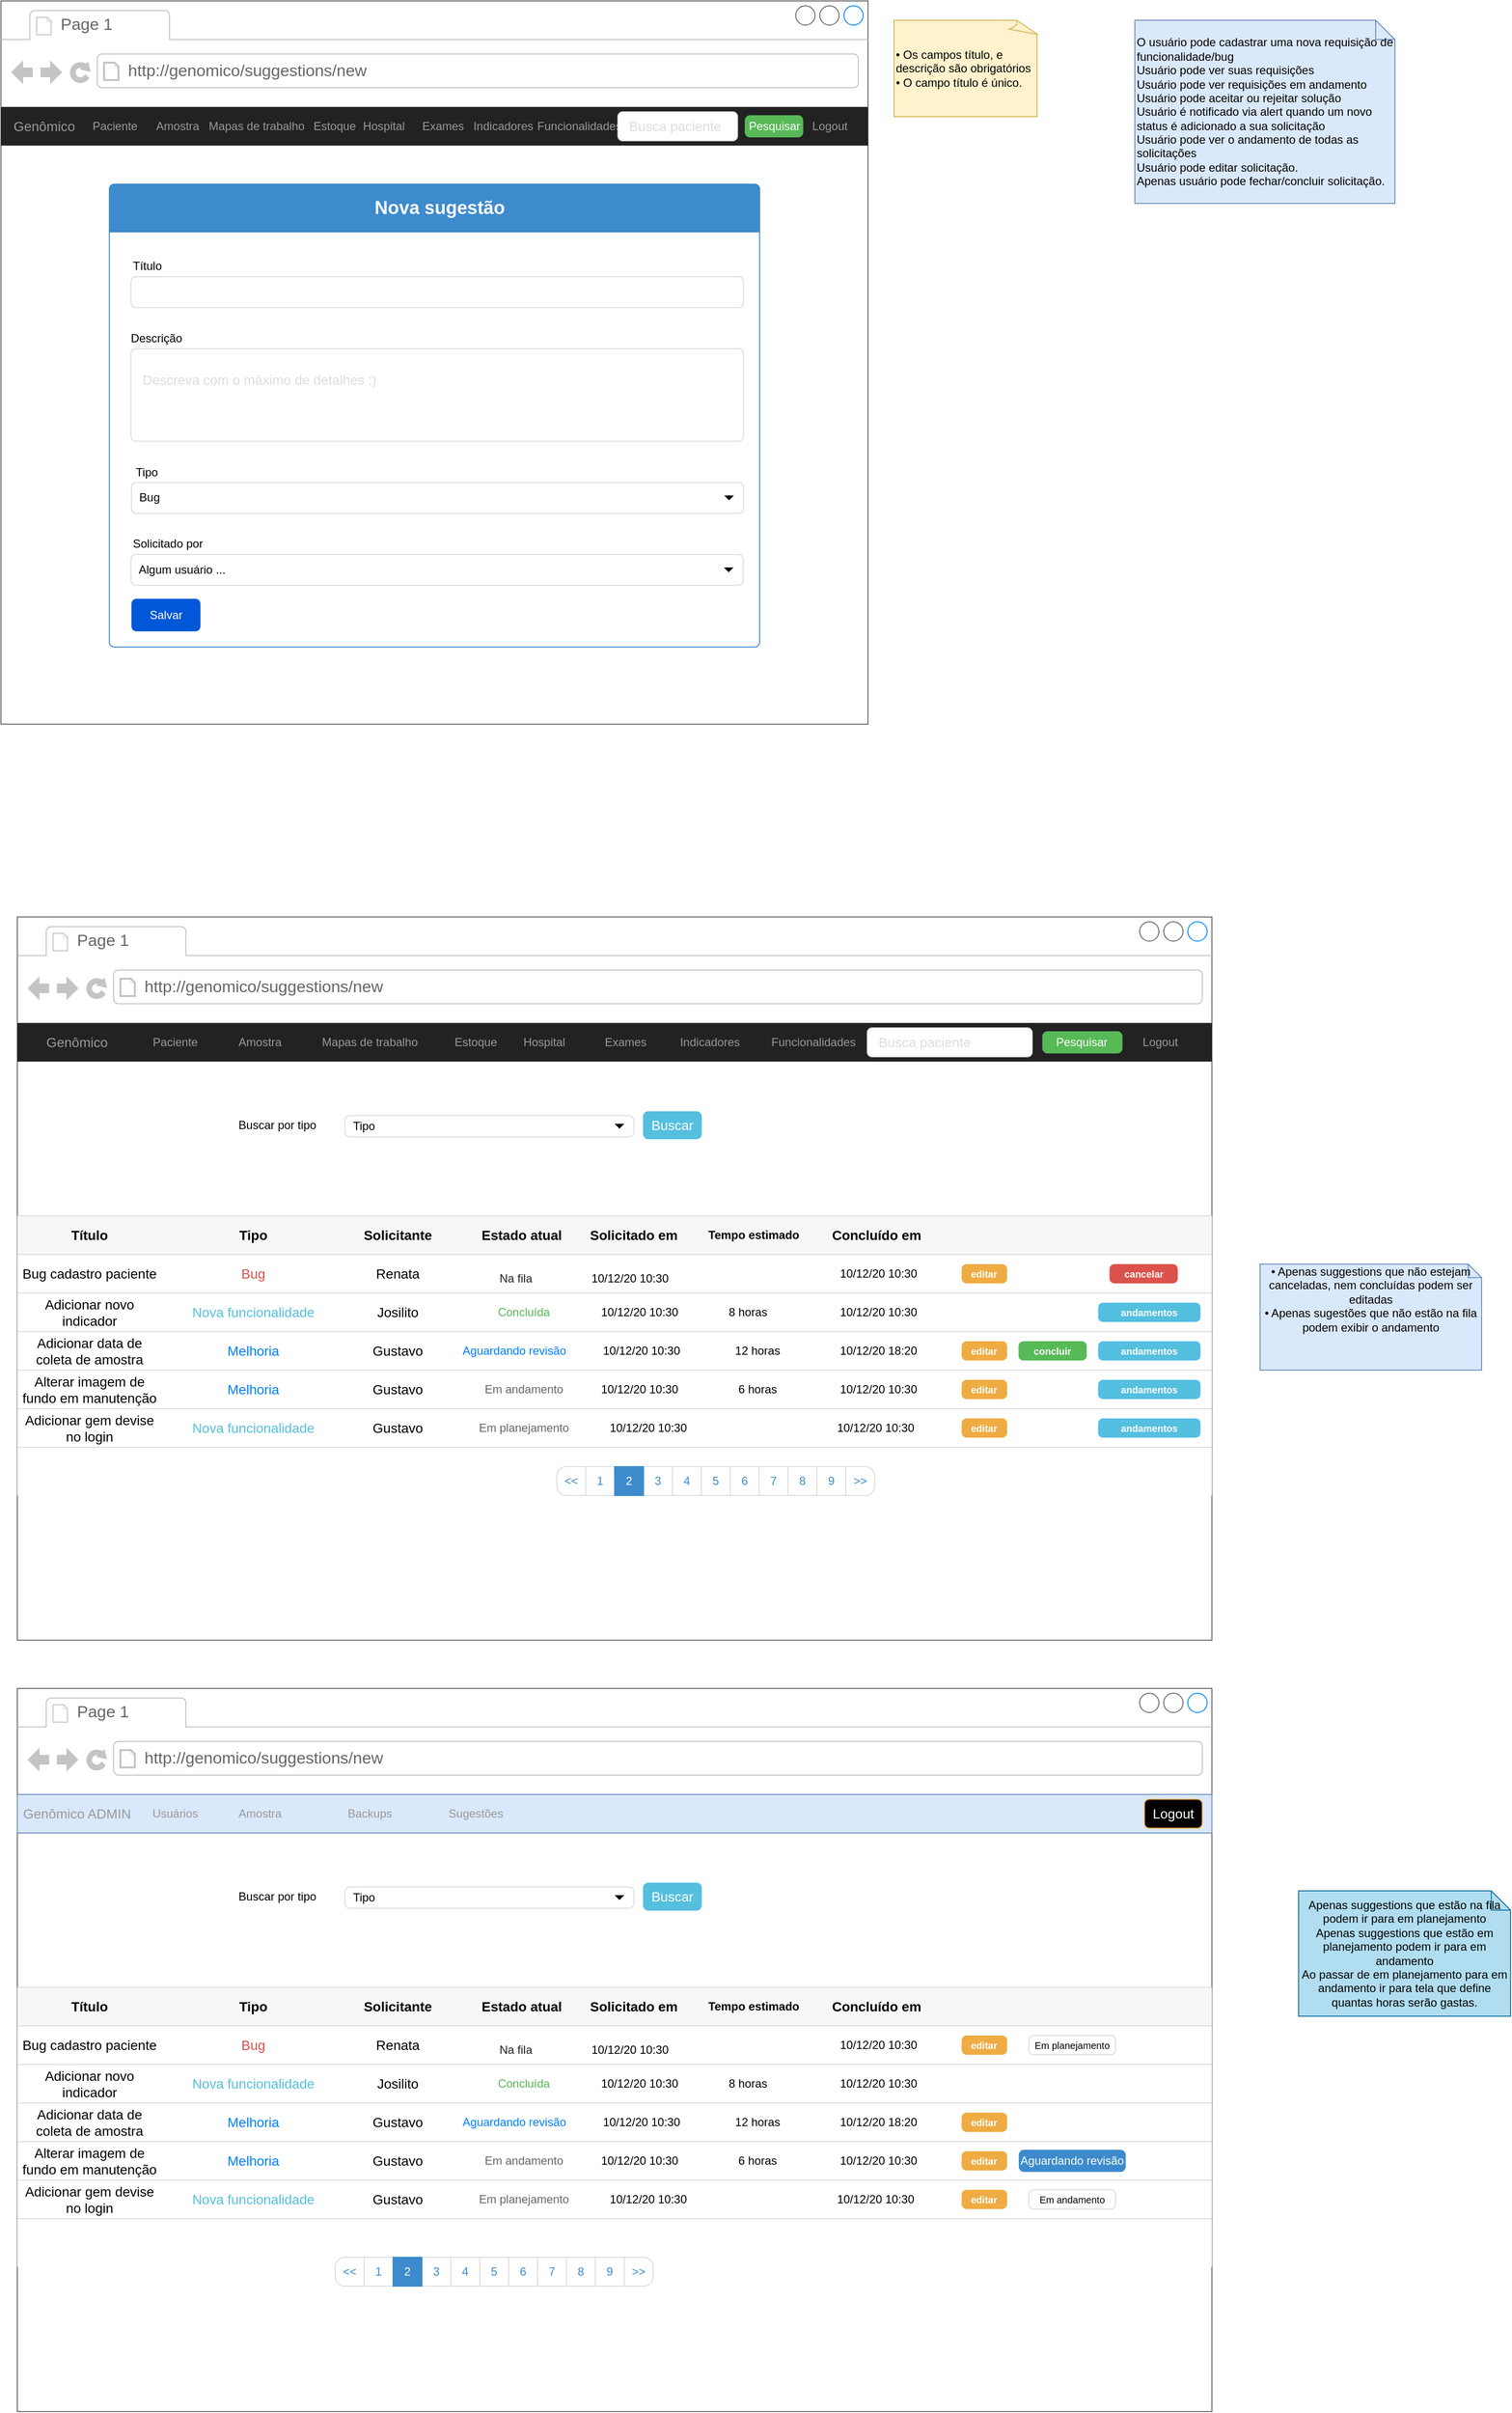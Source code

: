 <mxfile version="12.5.5" type="device"><diagram id="yyIEWZk9rsd5U-UNxFLn" name="Página-1"><mxGraphModel dx="877" dy="725" grid="1" gridSize="10" guides="1" tooltips="1" connect="1" arrows="1" fold="1" page="1" pageScale="1" pageWidth="827" pageHeight="1169" math="0" shadow="0"><root><mxCell id="0"/><mxCell id="1" parent="0"/><mxCell id="_K_HnmO6wHCh4apd4JRi-1" value="" style="strokeWidth=1;shadow=0;dashed=0;align=center;html=1;shape=mxgraph.mockup.containers.browserWindow;rSize=0;strokeColor=#666666;strokeColor2=#008cff;strokeColor3=#c4c4c4;mainText=,;recursiveResize=0;" vertex="1" parent="1"><mxGeometry x="23" y="20" width="900" height="750" as="geometry"/></mxCell><mxCell id="_K_HnmO6wHCh4apd4JRi-2" value="Page 1" style="strokeWidth=1;shadow=0;dashed=0;align=center;html=1;shape=mxgraph.mockup.containers.anchor;fontSize=17;fontColor=#666666;align=left;" vertex="1" parent="_K_HnmO6wHCh4apd4JRi-1"><mxGeometry x="60" y="12" width="110" height="26" as="geometry"/></mxCell><mxCell id="_K_HnmO6wHCh4apd4JRi-3" value="http://genomico/suggestions/new" style="strokeWidth=1;shadow=0;dashed=0;align=center;html=1;shape=mxgraph.mockup.containers.anchor;rSize=0;fontSize=17;fontColor=#666666;align=left;" vertex="1" parent="_K_HnmO6wHCh4apd4JRi-1"><mxGeometry x="130" y="60" width="250" height="26" as="geometry"/></mxCell><mxCell id="_K_HnmO6wHCh4apd4JRi-4" value="" style="html=1;shadow=0;dashed=0;shape=mxgraph.bootstrap.rect;fillColor=#222222;strokeColor=none;whiteSpace=wrap;" vertex="1" parent="_K_HnmO6wHCh4apd4JRi-1"><mxGeometry y="110" width="900" height="40" as="geometry"/></mxCell><mxCell id="_K_HnmO6wHCh4apd4JRi-5" value="Genômico" style="html=1;shadow=0;dashed=0;fillColor=none;strokeColor=none;shape=mxgraph.bootstrap.rect;fontColor=#999999;fontSize=14;whiteSpace=wrap;" vertex="1" parent="_K_HnmO6wHCh4apd4JRi-4"><mxGeometry width="90.0" height="40" as="geometry"/></mxCell><mxCell id="_K_HnmO6wHCh4apd4JRi-10" value="Amostra" style="html=1;shadow=0;dashed=0;fillColor=none;strokeColor=none;shape=mxgraph.bootstrap.rect;fontColor=#999999;whiteSpace=wrap;" vertex="1" parent="_K_HnmO6wHCh4apd4JRi-4"><mxGeometry x="151.714" width="62.571" height="40" as="geometry"/></mxCell><mxCell id="_K_HnmO6wHCh4apd4JRi-11" value="Mapas de trabalho" style="html=1;shadow=0;dashed=0;fillColor=none;strokeColor=none;shape=mxgraph.bootstrap.rect;fontColor=#999999;whiteSpace=wrap;" vertex="1" parent="_K_HnmO6wHCh4apd4JRi-4"><mxGeometry x="214.286" width="102.857" height="40" as="geometry"/></mxCell><mxCell id="_K_HnmO6wHCh4apd4JRi-13" value="Logout" style="html=1;shadow=0;dashed=0;fillColor=none;strokeColor=none;shape=mxgraph.bootstrap.rect;fontColor=#999999;whiteSpace=wrap;" vertex="1" parent="_K_HnmO6wHCh4apd4JRi-4"><mxGeometry x="821.25" width="78.75" height="40" as="geometry"/></mxCell><mxCell id="_K_HnmO6wHCh4apd4JRi-14" value="Paciente" style="html=1;shadow=0;dashed=0;fillColor=none;strokeColor=none;shape=mxgraph.bootstrap.rect;fontColor=#999999;whiteSpace=wrap;" vertex="1" parent="_K_HnmO6wHCh4apd4JRi-4"><mxGeometry x="92.306" width="53.409" height="40" as="geometry"/></mxCell><mxCell id="_K_HnmO6wHCh4apd4JRi-15" value="Estoque" style="html=1;shadow=0;dashed=0;fillColor=none;strokeColor=none;shape=mxgraph.bootstrap.rect;fontColor=#999999;whiteSpace=wrap;" vertex="1" parent="_K_HnmO6wHCh4apd4JRi-4"><mxGeometry x="314.571" width="62.571" height="40" as="geometry"/></mxCell><mxCell id="_K_HnmO6wHCh4apd4JRi-16" value="Exames" style="html=1;shadow=0;dashed=0;fillColor=none;strokeColor=none;shape=mxgraph.bootstrap.rect;fontColor=#999999;whiteSpace=wrap;" vertex="1" parent="_K_HnmO6wHCh4apd4JRi-4"><mxGeometry x="428.571" width="60" height="40" as="geometry"/></mxCell><mxCell id="_K_HnmO6wHCh4apd4JRi-17" value="Hospital" style="html=1;shadow=0;dashed=0;fillColor=none;strokeColor=none;shape=mxgraph.bootstrap.rect;fontColor=#999999;whiteSpace=wrap;" vertex="1" parent="_K_HnmO6wHCh4apd4JRi-4"><mxGeometry x="366" width="62.571" height="40" as="geometry"/></mxCell><mxCell id="_K_HnmO6wHCh4apd4JRi-18" value="Indicadores" style="html=1;shadow=0;dashed=0;fillColor=none;strokeColor=none;shape=mxgraph.bootstrap.rect;fontColor=#999999;whiteSpace=wrap;" vertex="1" parent="_K_HnmO6wHCh4apd4JRi-4"><mxGeometry x="486.0" width="71.143" height="40" as="geometry"/></mxCell><mxCell id="_K_HnmO6wHCh4apd4JRi-19" value="Funcionalidades" style="html=1;shadow=0;dashed=0;fillColor=none;strokeColor=none;shape=mxgraph.bootstrap.rect;fontColor=#999999;whiteSpace=wrap;" vertex="1" parent="_K_HnmO6wHCh4apd4JRi-4"><mxGeometry x="554.575" width="90.558" height="40" as="geometry"/></mxCell><mxCell id="_K_HnmO6wHCh4apd4JRi-20" value="Busca paciente" style="html=1;shadow=0;dashed=0;shape=mxgraph.bootstrap.rrect;rSize=5;strokeColor=#dddddd;spacingLeft=10;fontSize=14;align=left;fontColor=#dddddd;whiteSpace=wrap;" vertex="1" parent="_K_HnmO6wHCh4apd4JRi-4"><mxGeometry x="640.354" y="5" width="124.248" height="30" as="geometry"/></mxCell><mxCell id="_K_HnmO6wHCh4apd4JRi-22" value="Pesquisar" style="html=1;shadow=0;dashed=0;shape=mxgraph.bootstrap.rrect;rSize=5;fillColor=#58B957;align=center;strokeColor=#58B957;fontColor=#ffffff;fontSize=12;whiteSpace=wrap;" vertex="1" parent="_K_HnmO6wHCh4apd4JRi-4"><mxGeometry x="772.566" y="9" width="59.719" height="22" as="geometry"/></mxCell><mxCell id="_K_HnmO6wHCh4apd4JRi-25" value="Panel content" style="html=1;shadow=0;dashed=0;shape=mxgraph.bootstrap.rrect;align=center;rSize=5;strokeColor=#3D8BCD;fontColor=#f0f0f0;spacingTop=30;whiteSpace=wrap;" vertex="1" parent="_K_HnmO6wHCh4apd4JRi-1"><mxGeometry x="112.5" y="190" width="675" height="480" as="geometry"/></mxCell><mxCell id="_K_HnmO6wHCh4apd4JRi-26" value="&lt;font style=&quot;font-size: 19px&quot;&gt;Nova sugestão&lt;/font&gt;" style="html=1;shadow=0;dashed=0;shape=mxgraph.bootstrap.topButton;rSize=5;strokeColor=none;fillColor=#3D8BCD;fontColor=#ffffff;fontSize=14;fontStyle=1;align=center;spacingLeft=10;whiteSpace=wrap;resizeWidth=1;" vertex="1" parent="_K_HnmO6wHCh4apd4JRi-25"><mxGeometry width="675" height="50" relative="1" as="geometry"/></mxCell><mxCell id="_K_HnmO6wHCh4apd4JRi-27" value="Título" style="text;html=1;strokeColor=none;fillColor=none;align=center;verticalAlign=middle;whiteSpace=wrap;rounded=0;" vertex="1" parent="_K_HnmO6wHCh4apd4JRi-25"><mxGeometry x="22.5" y="64.0" width="33.742" height="41.739" as="geometry"/></mxCell><mxCell id="_K_HnmO6wHCh4apd4JRi-28" value="" style="html=1;shadow=0;dashed=0;shape=mxgraph.bootstrap.rrect;rSize=5;strokeColor=#dddddd;spacingLeft=10;fontSize=14;align=left;fontColor=#dddddd;whiteSpace=wrap;" vertex="1" parent="_K_HnmO6wHCh4apd4JRi-25"><mxGeometry x="22.5" y="96.0" width="635.833" height="32" as="geometry"/></mxCell><mxCell id="_K_HnmO6wHCh4apd4JRi-29" value="Descrição" style="text;html=1;strokeColor=none;fillColor=none;align=center;verticalAlign=middle;whiteSpace=wrap;rounded=0;" vertex="1" parent="_K_HnmO6wHCh4apd4JRi-25"><mxGeometry x="22.5" y="149.333" width="52.5" height="21.333" as="geometry"/></mxCell><mxCell id="_K_HnmO6wHCh4apd4JRi-30" value="&lt;br&gt;Descreva com o máximo de detalhes ;)" style="html=1;shadow=0;dashed=0;shape=mxgraph.bootstrap.rrect;rSize=5;strokeColor=#dddddd;spacingLeft=10;fontSize=14;align=left;fontColor=#dddddd;whiteSpace=wrap;horizontal=1;verticalAlign=top;" vertex="1" parent="_K_HnmO6wHCh4apd4JRi-25"><mxGeometry x="22.5" y="170.667" width="635.833" height="96.0" as="geometry"/></mxCell><mxCell id="_K_HnmO6wHCh4apd4JRi-31" value="Tipo" style="text;html=1;strokeColor=none;fillColor=none;align=center;verticalAlign=middle;whiteSpace=wrap;rounded=0;" vertex="1" parent="_K_HnmO6wHCh4apd4JRi-25"><mxGeometry x="22.908" y="288" width="33.333" height="21.333" as="geometry"/></mxCell><mxCell id="_K_HnmO6wHCh4apd4JRi-32" value="&amp;nbsp; Bug" style="html=1;shadow=0;dashed=0;shape=mxgraph.bootstrap.rrect;fontSize=12;rSize=5;strokeColor=#dddddd;spacingRight=10;perimeter=none;whiteSpace=wrap;align=left;" vertex="1" parent="_K_HnmO6wHCh4apd4JRi-25"><mxGeometry x="22.908" y="309.333" width="635.425" height="32" as="geometry"/></mxCell><mxCell id="_K_HnmO6wHCh4apd4JRi-33" value="" style="shape=triangle;direction=south;fillColor=#000000;strokeColor=none;perimeter=none;" vertex="1" parent="_K_HnmO6wHCh4apd4JRi-32"><mxGeometry x="1" y="0.5" width="10" height="5" relative="1" as="geometry"><mxPoint x="-20" y="-2.5" as="offset"/></mxGeometry></mxCell><mxCell id="_K_HnmO6wHCh4apd4JRi-52" value="&amp;nbsp; Algum usuário ..." style="html=1;shadow=0;dashed=0;shape=mxgraph.bootstrap.rrect;fontSize=12;rSize=5;strokeColor=#dddddd;spacingRight=10;perimeter=none;whiteSpace=wrap;align=left;" vertex="1" parent="_K_HnmO6wHCh4apd4JRi-25"><mxGeometry x="22.5" y="384.0" width="635.425" height="32" as="geometry"/></mxCell><mxCell id="_K_HnmO6wHCh4apd4JRi-53" value="" style="shape=triangle;direction=south;fillColor=#000000;strokeColor=none;perimeter=none;" vertex="1" parent="_K_HnmO6wHCh4apd4JRi-52"><mxGeometry x="1" y="0.5" width="10" height="5" relative="1" as="geometry"><mxPoint x="-20" y="-2.5" as="offset"/></mxGeometry></mxCell><mxCell id="_K_HnmO6wHCh4apd4JRi-54" value="Solicitado por" style="text;html=1;strokeColor=none;fillColor=none;align=left;verticalAlign=middle;whiteSpace=wrap;rounded=0;" vertex="1" parent="_K_HnmO6wHCh4apd4JRi-25"><mxGeometry x="22.908" y="362.667" width="85.425" height="21.333" as="geometry"/></mxCell><mxCell id="_K_HnmO6wHCh4apd4JRi-55" value="Salvar" style="rounded=1;fillColor=#0057D8;strokeColor=none;html=1;fontColor=#ffffff;align=center;verticalAlign=middle;fontStyle=0;fontSize=12" vertex="1" parent="_K_HnmO6wHCh4apd4JRi-25"><mxGeometry x="22.908" y="429.999" width="71.667" height="33.702" as="geometry"/></mxCell><mxCell id="_K_HnmO6wHCh4apd4JRi-56" value="• Os campos título, e descrição são obrigatórios&lt;br&gt;• O campo título é único." style="whiteSpace=wrap;html=1;shape=mxgraph.basic.document;align=left;fillColor=#fff2cc;strokeColor=#d6b656;" vertex="1" parent="1"><mxGeometry x="950" y="40" width="150" height="100" as="geometry"/></mxCell><mxCell id="_K_HnmO6wHCh4apd4JRi-60" value="O usuário pode cadastrar uma nova requisição de funcionalidade/bug&lt;br&gt;Usuário pode ver suas requisições&lt;br&gt;Usuário pode ver requisições em andamento&lt;br&gt;Usuário pode aceitar ou rejeitar solução&lt;br&gt;Usuário é notificado via alert quando um novo status é adicionado a sua solicitação&lt;br&gt;Usuário pode ver o andamento de todas as solicitações&lt;br&gt;Usuário pode editar solicitação.&lt;br&gt;Apenas usuário pode fechar/concluir solicitação." style="shape=note;size=20;whiteSpace=wrap;html=1;align=left;fillColor=#dae8fc;strokeColor=#6c8ebf;" vertex="1" parent="1"><mxGeometry x="1200" y="40" width="270" height="190" as="geometry"/></mxCell><mxCell id="_K_HnmO6wHCh4apd4JRi-61" value="" style="strokeWidth=1;shadow=0;dashed=0;align=center;html=1;shape=mxgraph.mockup.containers.browserWindow;rSize=0;strokeColor=#666666;strokeColor2=#008cff;strokeColor3=#c4c4c4;mainText=,;recursiveResize=0;" vertex="1" parent="1"><mxGeometry x="40" y="970" width="1240" height="750" as="geometry"/></mxCell><mxCell id="_K_HnmO6wHCh4apd4JRi-62" value="Page 1" style="strokeWidth=1;shadow=0;dashed=0;align=center;html=1;shape=mxgraph.mockup.containers.anchor;fontSize=17;fontColor=#666666;align=left;" vertex="1" parent="_K_HnmO6wHCh4apd4JRi-61"><mxGeometry x="60" y="12" width="110" height="26" as="geometry"/></mxCell><mxCell id="_K_HnmO6wHCh4apd4JRi-63" value="http://genomico/suggestions/new" style="strokeWidth=1;shadow=0;dashed=0;align=center;html=1;shape=mxgraph.mockup.containers.anchor;rSize=0;fontSize=17;fontColor=#666666;align=left;" vertex="1" parent="_K_HnmO6wHCh4apd4JRi-61"><mxGeometry x="130" y="60" width="250" height="26" as="geometry"/></mxCell><mxCell id="_K_HnmO6wHCh4apd4JRi-64" value="" style="html=1;shadow=0;dashed=0;shape=mxgraph.bootstrap.rect;fillColor=#222222;strokeColor=none;whiteSpace=wrap;" vertex="1" parent="_K_HnmO6wHCh4apd4JRi-61"><mxGeometry y="110" width="1240" height="40" as="geometry"/></mxCell><mxCell id="_K_HnmO6wHCh4apd4JRi-65" value="Genômico" style="html=1;shadow=0;dashed=0;fillColor=none;strokeColor=none;shape=mxgraph.bootstrap.rect;fontColor=#999999;fontSize=14;whiteSpace=wrap;" vertex="1" parent="_K_HnmO6wHCh4apd4JRi-64"><mxGeometry width="124.0" height="40" as="geometry"/></mxCell><mxCell id="_K_HnmO6wHCh4apd4JRi-66" value="Amostra" style="html=1;shadow=0;dashed=0;fillColor=none;strokeColor=none;shape=mxgraph.bootstrap.rect;fontColor=#999999;whiteSpace=wrap;" vertex="1" parent="_K_HnmO6wHCh4apd4JRi-64"><mxGeometry x="209.029" width="86.21" height="40" as="geometry"/></mxCell><mxCell id="_K_HnmO6wHCh4apd4JRi-67" value="Mapas de trabalho" style="html=1;shadow=0;dashed=0;fillColor=none;strokeColor=none;shape=mxgraph.bootstrap.rect;fontColor=#999999;whiteSpace=wrap;" vertex="1" parent="_K_HnmO6wHCh4apd4JRi-64"><mxGeometry x="295.238" width="141.714" height="40" as="geometry"/></mxCell><mxCell id="_K_HnmO6wHCh4apd4JRi-68" value="Logout" style="html=1;shadow=0;dashed=0;fillColor=none;strokeColor=none;shape=mxgraph.bootstrap.rect;fontColor=#999999;whiteSpace=wrap;" vertex="1" parent="_K_HnmO6wHCh4apd4JRi-64"><mxGeometry x="1131.5" width="108.5" height="40" as="geometry"/></mxCell><mxCell id="_K_HnmO6wHCh4apd4JRi-69" value="Paciente" style="html=1;shadow=0;dashed=0;fillColor=none;strokeColor=none;shape=mxgraph.bootstrap.rect;fontColor=#999999;whiteSpace=wrap;" vertex="1" parent="_K_HnmO6wHCh4apd4JRi-64"><mxGeometry x="127.177" width="73.585" height="40" as="geometry"/></mxCell><mxCell id="_K_HnmO6wHCh4apd4JRi-70" value="Estoque" style="html=1;shadow=0;dashed=0;fillColor=none;strokeColor=none;shape=mxgraph.bootstrap.rect;fontColor=#999999;whiteSpace=wrap;" vertex="1" parent="_K_HnmO6wHCh4apd4JRi-64"><mxGeometry x="433.41" width="86.21" height="40" as="geometry"/></mxCell><mxCell id="_K_HnmO6wHCh4apd4JRi-71" value="Exames" style="html=1;shadow=0;dashed=0;fillColor=none;strokeColor=none;shape=mxgraph.bootstrap.rect;fontColor=#999999;whiteSpace=wrap;" vertex="1" parent="_K_HnmO6wHCh4apd4JRi-64"><mxGeometry x="590.476" width="82.667" height="40" as="geometry"/></mxCell><mxCell id="_K_HnmO6wHCh4apd4JRi-72" value="Hospital" style="html=1;shadow=0;dashed=0;fillColor=none;strokeColor=none;shape=mxgraph.bootstrap.rect;fontColor=#999999;whiteSpace=wrap;" vertex="1" parent="_K_HnmO6wHCh4apd4JRi-64"><mxGeometry x="504.267" width="86.21" height="40" as="geometry"/></mxCell><mxCell id="_K_HnmO6wHCh4apd4JRi-73" value="Indicadores" style="html=1;shadow=0;dashed=0;fillColor=none;strokeColor=none;shape=mxgraph.bootstrap.rect;fontColor=#999999;whiteSpace=wrap;" vertex="1" parent="_K_HnmO6wHCh4apd4JRi-64"><mxGeometry x="669.6" width="98.019" height="40" as="geometry"/></mxCell><mxCell id="_K_HnmO6wHCh4apd4JRi-74" value="Funcionalidades" style="html=1;shadow=0;dashed=0;fillColor=none;strokeColor=none;shape=mxgraph.bootstrap.rect;fontColor=#999999;whiteSpace=wrap;" vertex="1" parent="_K_HnmO6wHCh4apd4JRi-64"><mxGeometry x="764.081" width="124.768" height="40" as="geometry"/></mxCell><mxCell id="_K_HnmO6wHCh4apd4JRi-75" value="Busca paciente" style="html=1;shadow=0;dashed=0;shape=mxgraph.bootstrap.rrect;rSize=5;strokeColor=#dddddd;spacingLeft=10;fontSize=14;align=left;fontColor=#dddddd;whiteSpace=wrap;" vertex="1" parent="_K_HnmO6wHCh4apd4JRi-64"><mxGeometry x="882.265" y="5" width="171.186" height="30" as="geometry"/></mxCell><mxCell id="_K_HnmO6wHCh4apd4JRi-76" value="Pesquisar" style="html=1;shadow=0;dashed=0;shape=mxgraph.bootstrap.rrect;rSize=5;fillColor=#58B957;align=center;strokeColor=#58B957;fontColor=#ffffff;fontSize=12;whiteSpace=wrap;" vertex="1" parent="_K_HnmO6wHCh4apd4JRi-64"><mxGeometry x="1064.425" y="9" width="82.279" height="22" as="geometry"/></mxCell><mxCell id="_K_HnmO6wHCh4apd4JRi-90" value="" style="html=1;shadow=0;dashed=0;shape=partialRectangle;top=0;bottom=0;right=0;left=0;strokeColor=#dddddd;align=left;" vertex="1" parent="_K_HnmO6wHCh4apd4JRi-61"><mxGeometry y="310" width="1240" height="290" as="geometry"/></mxCell><mxCell id="_K_HnmO6wHCh4apd4JRi-91" value="" style="html=1;shadow=0;dashed=0;shape=mxgraph.bootstrap.horLines;strokeColor=inherit;fillColor=#000000;fillOpacity=3;resizeWidth=1;" vertex="1" parent="_K_HnmO6wHCh4apd4JRi-90"><mxGeometry width="1240" height="40" relative="1" as="geometry"/></mxCell><mxCell id="_K_HnmO6wHCh4apd4JRi-93" value="Título" style="html=1;shadow=0;dashed=0;shape=mxgraph.bootstrap.rect;strokeColor=none;fillColor=none;fontSize=14;fontStyle=1;align=center;whiteSpace=wrap;resizeHeight=1;" vertex="1" parent="_K_HnmO6wHCh4apd4JRi-91"><mxGeometry width="150" height="40" relative="1" as="geometry"><mxPoint as="offset"/></mxGeometry></mxCell><mxCell id="_K_HnmO6wHCh4apd4JRi-94" value="Tipo" style="html=1;shadow=0;dashed=0;shape=mxgraph.bootstrap.rect;strokeColor=none;fillColor=none;fontSize=14;fontStyle=1;align=center;whiteSpace=wrap;resizeHeight=1;" vertex="1" parent="_K_HnmO6wHCh4apd4JRi-91"><mxGeometry width="150" height="40" relative="1" as="geometry"><mxPoint x="170" as="offset"/></mxGeometry></mxCell><mxCell id="_K_HnmO6wHCh4apd4JRi-95" value="Solicitante" style="html=1;shadow=0;dashed=0;shape=mxgraph.bootstrap.rect;strokeColor=none;fillColor=none;fontSize=14;fontStyle=1;align=center;whiteSpace=wrap;resizeHeight=1;" vertex="1" parent="_K_HnmO6wHCh4apd4JRi-91"><mxGeometry width="150" height="40" relative="1" as="geometry"><mxPoint x="320" as="offset"/></mxGeometry></mxCell><mxCell id="_K_HnmO6wHCh4apd4JRi-96" value="Estado atual" style="html=1;shadow=0;dashed=0;shape=mxgraph.bootstrap.rect;strokeColor=none;fillColor=none;fontSize=14;fontStyle=1;align=left;whiteSpace=wrap;resizeHeight=1;" vertex="1" parent="_K_HnmO6wHCh4apd4JRi-91"><mxGeometry width="100" height="40" relative="1" as="geometry"><mxPoint x="480" as="offset"/></mxGeometry></mxCell><mxCell id="_K_HnmO6wHCh4apd4JRi-97" value="Solicitado em" style="html=1;shadow=0;dashed=0;shape=mxgraph.bootstrap.rect;strokeColor=none;fillColor=none;fontSize=14;fontStyle=1;align=center;whiteSpace=wrap;resizeHeight=1;" vertex="1" parent="_K_HnmO6wHCh4apd4JRi-91"><mxGeometry width="140" height="40" relative="1" as="geometry"><mxPoint x="570" as="offset"/></mxGeometry></mxCell><mxCell id="_K_HnmO6wHCh4apd4JRi-140" value="Concluído em" style="html=1;shadow=0;dashed=0;shape=mxgraph.bootstrap.rect;strokeColor=none;fillColor=none;fontSize=14;fontStyle=1;align=center;whiteSpace=wrap;resizeHeight=1;" vertex="1" parent="_K_HnmO6wHCh4apd4JRi-91"><mxGeometry x="814.857" width="153.524" height="40" as="geometry"><mxPoint as="offset"/></mxGeometry></mxCell><mxCell id="_K_HnmO6wHCh4apd4JRi-176" value="Tempo estimado" style="text;html=1;strokeColor=none;fillColor=none;align=center;verticalAlign=middle;whiteSpace=wrap;rounded=0;labelBackgroundColor=none;fontColor=#000000;fontStyle=1" vertex="1" parent="_K_HnmO6wHCh4apd4JRi-91"><mxGeometry x="710" y="10" width="108.95" height="20" as="geometry"/></mxCell><mxCell id="_K_HnmO6wHCh4apd4JRi-98" value="" style="strokeColor=inherit;fillColor=inherit;gradientColor=inherit;html=1;shadow=0;dashed=0;shape=mxgraph.bootstrap.horLines;resizeWidth=1;" vertex="1" parent="_K_HnmO6wHCh4apd4JRi-90"><mxGeometry width="1240" height="40" relative="1" as="geometry"><mxPoint y="40" as="offset"/></mxGeometry></mxCell><mxCell id="_K_HnmO6wHCh4apd4JRi-100" value="Bug cadastro paciente" style="html=1;shadow=0;dashed=0;shape=mxgraph.bootstrap.rect;strokeColor=none;fillColor=none;fontSize=14;align=center;whiteSpace=wrap;resizeHeight=1;" vertex="1" parent="_K_HnmO6wHCh4apd4JRi-98"><mxGeometry width="150" height="40" relative="1" as="geometry"><mxPoint as="offset"/></mxGeometry></mxCell><mxCell id="_K_HnmO6wHCh4apd4JRi-101" value="Bug" style="html=1;shadow=0;dashed=0;shape=mxgraph.bootstrap.rect;strokeColor=none;fillColor=none;fontSize=14;align=center;whiteSpace=wrap;resizeHeight=1;fontColor=#DB524C;" vertex="1" parent="_K_HnmO6wHCh4apd4JRi-98"><mxGeometry width="150" height="40" relative="1" as="geometry"><mxPoint x="170" as="offset"/></mxGeometry></mxCell><mxCell id="_K_HnmO6wHCh4apd4JRi-102" value="Renata" style="html=1;shadow=0;dashed=0;shape=mxgraph.bootstrap.rect;strokeColor=none;fillColor=none;fontSize=14;align=center;whiteSpace=wrap;resizeHeight=1;" vertex="1" parent="_K_HnmO6wHCh4apd4JRi-98"><mxGeometry width="150" height="40" relative="1" as="geometry"><mxPoint x="320" as="offset"/></mxGeometry></mxCell><mxCell id="_K_HnmO6wHCh4apd4JRi-123" value="Na fila" style="text;html=1;strokeColor=none;fillColor=none;align=center;verticalAlign=middle;whiteSpace=wrap;rounded=0;fontColor=#222222;labelBackgroundColor=#ffffff;" vertex="1" parent="_K_HnmO6wHCh4apd4JRi-98"><mxGeometry x="490.001" y="15" width="55.111" height="20" as="geometry"/></mxCell><mxCell id="_K_HnmO6wHCh4apd4JRi-129" value="10/12/20 10:30" style="text;html=1;strokeColor=none;fillColor=none;align=center;verticalAlign=middle;whiteSpace=wrap;rounded=0;labelBackgroundColor=#ffffff;fontColor=#000000;" vertex="1" parent="_K_HnmO6wHCh4apd4JRi-98"><mxGeometry x="580.001" y="15" width="111.6" height="20" as="geometry"/></mxCell><mxCell id="_K_HnmO6wHCh4apd4JRi-151" value="10/12/20 10:30" style="text;html=1;strokeColor=none;fillColor=none;align=center;verticalAlign=middle;whiteSpace=wrap;rounded=0;labelBackgroundColor=#ffffff;fontColor=#000000;" vertex="1" parent="_K_HnmO6wHCh4apd4JRi-98"><mxGeometry x="838.476" y="10" width="111.6" height="20" as="geometry"/></mxCell><mxCell id="_K_HnmO6wHCh4apd4JRi-170" value="editar" style="html=1;shadow=0;dashed=0;shape=mxgraph.bootstrap.rrect;align=center;rSize=5;strokeColor=none;fillColor=#EFAC43;fontColor=#ffffff;fontStyle=1;whiteSpace=wrap;fontSize=10;labelBackgroundColor=none;" vertex="1" parent="_K_HnmO6wHCh4apd4JRi-98"><mxGeometry x="980.19" y="10" width="47.238" height="20" as="geometry"/></mxCell><mxCell id="_K_HnmO6wHCh4apd4JRi-174" value="cancelar" style="html=1;shadow=0;dashed=0;shape=mxgraph.bootstrap.rrect;align=center;rSize=5;strokeColor=none;fillColor=#DB524C;fontColor=#ffffff;fontStyle=1;whiteSpace=wrap;fontSize=10;labelBackgroundColor=none;" vertex="1" parent="_K_HnmO6wHCh4apd4JRi-98"><mxGeometry x="1133.714" y="10" width="70.857" height="20" as="geometry"/></mxCell><mxCell id="_K_HnmO6wHCh4apd4JRi-105" value="" style="strokeColor=inherit;fillColor=inherit;gradientColor=inherit;html=1;shadow=0;dashed=0;shape=mxgraph.bootstrap.horLines;resizeWidth=1;" vertex="1" parent="_K_HnmO6wHCh4apd4JRi-90"><mxGeometry width="1240" height="40" relative="1" as="geometry"><mxPoint y="80" as="offset"/></mxGeometry></mxCell><mxCell id="_K_HnmO6wHCh4apd4JRi-107" value="Adicionar novo indicador" style="html=1;shadow=0;dashed=0;shape=mxgraph.bootstrap.rect;strokeColor=none;fillColor=none;fontSize=14;align=center;whiteSpace=wrap;resizeHeight=1;" vertex="1" parent="_K_HnmO6wHCh4apd4JRi-105"><mxGeometry width="150" height="40" relative="1" as="geometry"><mxPoint as="offset"/></mxGeometry></mxCell><mxCell id="_K_HnmO6wHCh4apd4JRi-108" value="&lt;font color=&quot;#55bfe0&quot;&gt;Nova funcionalidade&lt;/font&gt;" style="html=1;shadow=0;dashed=0;shape=mxgraph.bootstrap.rect;strokeColor=none;fillColor=none;fontSize=14;align=center;whiteSpace=wrap;resizeHeight=1;" vertex="1" parent="_K_HnmO6wHCh4apd4JRi-105"><mxGeometry width="150" height="40" relative="1" as="geometry"><mxPoint x="170" as="offset"/></mxGeometry></mxCell><mxCell id="_K_HnmO6wHCh4apd4JRi-109" value="Josilito" style="html=1;shadow=0;dashed=0;shape=mxgraph.bootstrap.rect;strokeColor=none;fillColor=none;fontSize=14;align=center;whiteSpace=wrap;resizeHeight=1;" vertex="1" parent="_K_HnmO6wHCh4apd4JRi-105"><mxGeometry width="150" height="40" relative="1" as="geometry"><mxPoint x="320" as="offset"/></mxGeometry></mxCell><mxCell id="_K_HnmO6wHCh4apd4JRi-122" value="Concluída&amp;nbsp;" style="text;html=1;strokeColor=none;fillColor=none;align=center;verticalAlign=middle;whiteSpace=wrap;rounded=0;fontColor=#58B957;" vertex="1" parent="_K_HnmO6wHCh4apd4JRi-105"><mxGeometry x="500.002" y="10" width="55.111" height="20" as="geometry"/></mxCell><mxCell id="_K_HnmO6wHCh4apd4JRi-150" value="10/12/20 10:30" style="text;html=1;strokeColor=none;fillColor=none;align=center;verticalAlign=middle;whiteSpace=wrap;rounded=0;labelBackgroundColor=#ffffff;fontColor=#000000;" vertex="1" parent="_K_HnmO6wHCh4apd4JRi-105"><mxGeometry x="838.476" y="10" width="111.6" height="20" as="geometry"/></mxCell><mxCell id="_K_HnmO6wHCh4apd4JRi-154" value="10/12/20 10:30" style="text;html=1;strokeColor=none;fillColor=none;align=center;verticalAlign=middle;whiteSpace=wrap;rounded=0;labelBackgroundColor=#ffffff;fontColor=#000000;" vertex="1" parent="_K_HnmO6wHCh4apd4JRi-105"><mxGeometry x="590.001" y="10" width="111.6" height="20" as="geometry"/></mxCell><mxCell id="_K_HnmO6wHCh4apd4JRi-165" value="andamentos" style="html=1;shadow=0;dashed=0;shape=mxgraph.bootstrap.rrect;align=center;rSize=5;strokeColor=none;fillColor=#55BFE0;fontColor=#ffffff;fontStyle=1;whiteSpace=wrap;fontSize=10;labelBackgroundColor=none;" vertex="1" parent="_K_HnmO6wHCh4apd4JRi-105"><mxGeometry x="1121.905" y="10" width="106.286" height="20" as="geometry"/></mxCell><mxCell id="_K_HnmO6wHCh4apd4JRi-177" value="8 horas" style="text;html=1;strokeColor=none;fillColor=none;align=center;verticalAlign=middle;whiteSpace=wrap;rounded=0;labelBackgroundColor=none;fontColor=#000000;" vertex="1" parent="_K_HnmO6wHCh4apd4JRi-105"><mxGeometry x="730" y="10" width="57" height="20" as="geometry"/></mxCell><mxCell id="_K_HnmO6wHCh4apd4JRi-112" value="&lt;span style=&quot;color: rgba(0 , 0 , 0 , 0) ; font-family: monospace ; font-size: 0px&quot;&gt;%3CmxGraphModel%3E%3Croot%3E%3CmxCell%20id%3D%220%22%2F%3E%3CmxCell%20id%3D%221%22%20parent%3D%220%22%2F%3E%3CmxCell%20id%3D%222%22%20value%3D%22%26lt%3Bfont%20color%3D%26quot%3B%2355bfe0%26quot%3B%26gt%3BNova%20funcionalidade%26lt%3B%2Ffont%26gt%3B%22%20style%3D%22html%3D1%3Bshadow%3D0%3Bdashed%3D0%3Bshape%3Dmxgraph.bootstrap.rect%3BstrokeColor%3Dnone%3BfillColor%3Dnone%3BfontSize%3D14%3Balign%3Dcenter%3BwhiteSpace%3Dwrap%3BresizeHeight%3D1%3B%22%20vertex%3D%221%22%20parent%3D%221%22%3E%3CmxGeometry%20x%3D%22210%22%20y%3D%221360%22%20width%3D%22150%22%20height%3D%2240%22%20as%3D%22geometry%22%3E%3CmxPoint%20x%3D%22170%22%20as%3D%22offset%22%2F%3E%3C%2FmxGeometry%3E%3C%2FmxCell%3E%3C%2Froot%3E%3C%2FmxGraphModel%3E&lt;/span&gt;&lt;span style=&quot;color: rgba(0 , 0 , 0 , 0) ; font-family: monospace ; font-size: 0px&quot;&gt;%3CmxGraphModel%3E%3Croot%3E%3CmxCell%20id%3D%220%22%2F%3E%3CmxCell%20id%3D%221%22%20parent%3D%220%22%2F%3E%3CmxCell%20id%3D%222%22%20value%3D%22%26lt%3Bfont%20color%3D%26quot%3B%2355bfe0%26quot%3B%26gt%3BNova%20funcionalidade%26lt%3B%2Ffont%26gt%3B%22%20style%3D%22html%3D1%3Bshadow%3D0%3Bdashed%3D0%3Bshape%3Dmxgraph.bootstrap.rect%3BstrokeColor%3Dnone%3BfillColor%3Dnone%3BfontSize%3D14%3Balign%3Dcenter%3BwhiteSpace%3Dwrap%3BresizeHeight%3D1%3B%22%20vertex%3D%221%22%20parent%3D%221%22%3E%3CmxGeometry%20x%3D%22210%22%20y%3D%221360%22%20width%3D%22150%22%20height%3D%2240%22%20as%3D%22geometry%22%3E%3CmxPoint%20x%3D%22170%22%20as%3D%22offset%22%2F%3E%3C%2FmxGeometry%3E%3C%2FmxCell%3E%3C%2Froot%3E%3C%2FmxGraphModel%3E&lt;/span&gt;" style="strokeColor=inherit;fillColor=inherit;gradientColor=inherit;html=1;shadow=0;dashed=0;shape=mxgraph.bootstrap.horLines;resizeWidth=1;" vertex="1" parent="_K_HnmO6wHCh4apd4JRi-90"><mxGeometry width="1240" height="40" relative="1" as="geometry"><mxPoint y="120" as="offset"/></mxGeometry></mxCell><mxCell id="_K_HnmO6wHCh4apd4JRi-114" value="Adicionar data de coleta de amostra" style="html=1;shadow=0;dashed=0;shape=mxgraph.bootstrap.rect;strokeColor=none;fillColor=none;fontSize=14;align=center;whiteSpace=wrap;resizeHeight=1;" vertex="1" parent="_K_HnmO6wHCh4apd4JRi-112"><mxGeometry width="150" height="40" relative="1" as="geometry"><mxPoint as="offset"/></mxGeometry></mxCell><mxCell id="_K_HnmO6wHCh4apd4JRi-115" value="&lt;font color=&quot;#007fff&quot;&gt;Melhoria&lt;/font&gt;" style="html=1;shadow=0;dashed=0;shape=mxgraph.bootstrap.rect;strokeColor=none;fillColor=none;fontSize=14;align=center;whiteSpace=wrap;resizeHeight=1;" vertex="1" parent="_K_HnmO6wHCh4apd4JRi-112"><mxGeometry width="150" height="40" relative="1" as="geometry"><mxPoint x="170" as="offset"/></mxGeometry></mxCell><mxCell id="_K_HnmO6wHCh4apd4JRi-116" value="Gustavo" style="html=1;shadow=0;dashed=0;shape=mxgraph.bootstrap.rect;strokeColor=none;fillColor=none;fontSize=14;align=center;whiteSpace=wrap;resizeHeight=1;" vertex="1" parent="_K_HnmO6wHCh4apd4JRi-112"><mxGeometry width="150" height="40" relative="1" as="geometry"><mxPoint x="320" as="offset"/></mxGeometry></mxCell><mxCell id="_K_HnmO6wHCh4apd4JRi-121" value="Aguardando revisão" style="text;html=1;strokeColor=none;fillColor=none;align=center;verticalAlign=middle;whiteSpace=wrap;rounded=0;fontColor=#007FFF;" vertex="1" parent="_K_HnmO6wHCh4apd4JRi-112"><mxGeometry x="440.002" y="10" width="151.556" height="20" as="geometry"/></mxCell><mxCell id="_K_HnmO6wHCh4apd4JRi-144" value="10/12/20 18:20" style="text;html=1;strokeColor=none;fillColor=none;align=center;verticalAlign=middle;whiteSpace=wrap;rounded=0;labelBackgroundColor=#ffffff;fontColor=#000000;" vertex="1" parent="_K_HnmO6wHCh4apd4JRi-112"><mxGeometry x="838.476" y="10" width="111.6" height="20" as="geometry"/></mxCell><mxCell id="_K_HnmO6wHCh4apd4JRi-145" value="10/12/20 10:30" style="text;html=1;strokeColor=none;fillColor=none;align=center;verticalAlign=middle;whiteSpace=wrap;rounded=0;labelBackgroundColor=#ffffff;fontColor=#000000;" vertex="1" parent="_K_HnmO6wHCh4apd4JRi-112"><mxGeometry x="591.561" y="10" width="111.6" height="20" as="geometry"/></mxCell><mxCell id="_K_HnmO6wHCh4apd4JRi-167" value="andamentos" style="html=1;shadow=0;dashed=0;shape=mxgraph.bootstrap.rrect;align=center;rSize=5;strokeColor=none;fillColor=#55BFE0;fontColor=#ffffff;fontStyle=1;whiteSpace=wrap;fontSize=10;labelBackgroundColor=none;" vertex="1" parent="_K_HnmO6wHCh4apd4JRi-112"><mxGeometry x="1121.905" y="10" width="106.286" height="20" as="geometry"/></mxCell><mxCell id="_K_HnmO6wHCh4apd4JRi-171" value="editar" style="html=1;shadow=0;dashed=0;shape=mxgraph.bootstrap.rrect;align=center;rSize=5;strokeColor=none;fillColor=#EFAC43;fontColor=#ffffff;fontStyle=1;whiteSpace=wrap;fontSize=10;labelBackgroundColor=none;" vertex="1" parent="_K_HnmO6wHCh4apd4JRi-112"><mxGeometry x="980.19" y="10" width="47.238" height="20" as="geometry"/></mxCell><mxCell id="_K_HnmO6wHCh4apd4JRi-175" value="concluir" style="html=1;shadow=0;dashed=0;shape=mxgraph.bootstrap.rrect;align=center;rSize=5;strokeColor=none;fillColor=#58B957;fontColor=#ffffff;fontStyle=1;whiteSpace=wrap;fontSize=10;labelBackgroundColor=none;" vertex="1" parent="_K_HnmO6wHCh4apd4JRi-112"><mxGeometry x="1039.238" y="10" width="70.857" height="20" as="geometry"/></mxCell><mxCell id="_K_HnmO6wHCh4apd4JRi-250" value="12 horas" style="text;html=1;strokeColor=none;fillColor=none;align=center;verticalAlign=middle;whiteSpace=wrap;rounded=0;labelBackgroundColor=none;fontColor=#000000;" vertex="1" parent="_K_HnmO6wHCh4apd4JRi-112"><mxGeometry x="740" y="10" width="57" height="20" as="geometry"/></mxCell><mxCell id="_K_HnmO6wHCh4apd4JRi-124" value="&lt;span style=&quot;color: rgba(0 , 0 , 0 , 0) ; font-family: monospace ; font-size: 0px&quot;&gt;%3CmxGraphModel%3E%3Croot%3E%3CmxCell%20id%3D%220%22%2F%3E%3CmxCell%20id%3D%221%22%20parent%3D%220%22%2F%3E%3CmxCell%20id%3D%222%22%20value%3D%22%26lt%3Bfont%20color%3D%26quot%3B%2355bfe0%26quot%3B%26gt%3BNova%20funcionalidade%26lt%3B%2Ffont%26gt%3B%22%20style%3D%22html%3D1%3Bshadow%3D0%3Bdashed%3D0%3Bshape%3Dmxgraph.bootstrap.rect%3BstrokeColor%3Dnone%3BfillColor%3Dnone%3BfontSize%3D14%3Balign%3Dcenter%3BwhiteSpace%3Dwrap%3BresizeHeight%3D1%3B%22%20vertex%3D%221%22%20parent%3D%221%22%3E%3CmxGeometry%20x%3D%22210%22%20y%3D%221360%22%20width%3D%22150%22%20height%3D%2240%22%20as%3D%22geometry%22%3E%3CmxPoint%20x%3D%22170%22%20as%3D%22offset%22%2F%3E%3C%2FmxGeometry%3E%3C%2FmxCell%3E%3C%2Froot%3E%3C%2FmxGraphModel%3E&lt;/span&gt;&lt;span style=&quot;color: rgba(0 , 0 , 0 , 0) ; font-family: monospace ; font-size: 0px&quot;&gt;%3CmxGraphModel%3E%3Croot%3E%3CmxCell%20id%3D%220%22%2F%3E%3CmxCell%20id%3D%221%22%20parent%3D%220%22%2F%3E%3CmxCell%20id%3D%222%22%20value%3D%22%26lt%3Bfont%20color%3D%26quot%3B%2355bfe0%26quot%3B%26gt%3BNova%20funcionalidade%26lt%3B%2Ffont%26gt%3B%22%20style%3D%22html%3D1%3Bshadow%3D0%3Bdashed%3D0%3Bshape%3Dmxgraph.bootstrap.rect%3BstrokeColor%3Dnone%3BfillColor%3Dnone%3BfontSize%3D14%3Balign%3Dcenter%3BwhiteSpace%3Dwrap%3BresizeHeight%3D1%3B%22%20vertex%3D%221%22%20parent%3D%221%22%3E%3CmxGeometry%20x%3D%22210%22%20y%3D%221360%22%20width%3D%22150%22%20height%3D%2240%22%20as%3D%22geometry%22%3E%3CmxPoint%20x%3D%22170%22%20as%3D%22offset%22%2F%3E%3C%2FmxGeometry%3E%3C%2FmxCell%3E%3C%2Froot%3E%3C%2FmxGraphModel%3E&lt;/span&gt;" style="strokeColor=inherit;fillColor=inherit;gradientColor=inherit;html=1;shadow=0;dashed=0;shape=mxgraph.bootstrap.horLines;resizeWidth=1;" vertex="1" parent="_K_HnmO6wHCh4apd4JRi-90"><mxGeometry y="160" width="1240" height="40" as="geometry"><mxPoint y="120" as="offset"/></mxGeometry></mxCell><mxCell id="_K_HnmO6wHCh4apd4JRi-125" value="Alterar imagem de fundo em manutenção" style="html=1;shadow=0;dashed=0;shape=mxgraph.bootstrap.rect;strokeColor=none;fillColor=none;fontSize=14;align=center;whiteSpace=wrap;resizeHeight=1;" vertex="1" parent="_K_HnmO6wHCh4apd4JRi-124"><mxGeometry width="150" height="40" relative="1" as="geometry"><mxPoint as="offset"/></mxGeometry></mxCell><mxCell id="_K_HnmO6wHCh4apd4JRi-126" value="&lt;font color=&quot;#007fff&quot;&gt;Melhoria&lt;/font&gt;" style="html=1;shadow=0;dashed=0;shape=mxgraph.bootstrap.rect;strokeColor=none;fillColor=none;fontSize=14;align=center;whiteSpace=wrap;resizeHeight=1;" vertex="1" parent="_K_HnmO6wHCh4apd4JRi-124"><mxGeometry width="150" height="40" relative="1" as="geometry"><mxPoint x="170" as="offset"/></mxGeometry></mxCell><mxCell id="_K_HnmO6wHCh4apd4JRi-127" value="Gustavo" style="html=1;shadow=0;dashed=0;shape=mxgraph.bootstrap.rect;strokeColor=none;fillColor=none;fontSize=14;align=center;whiteSpace=wrap;resizeHeight=1;" vertex="1" parent="_K_HnmO6wHCh4apd4JRi-124"><mxGeometry width="150" height="40" relative="1" as="geometry"><mxPoint x="320" as="offset"/></mxGeometry></mxCell><mxCell id="_K_HnmO6wHCh4apd4JRi-128" value="Em andamento" style="text;html=1;strokeColor=none;fillColor=none;align=center;verticalAlign=middle;whiteSpace=wrap;rounded=0;fontColor=#666666;" vertex="1" parent="_K_HnmO6wHCh4apd4JRi-124"><mxGeometry x="450.002" y="10" width="151.556" height="20" as="geometry"/></mxCell><mxCell id="_K_HnmO6wHCh4apd4JRi-149" value="10/12/20 10:30" style="text;html=1;strokeColor=none;fillColor=none;align=center;verticalAlign=middle;whiteSpace=wrap;rounded=0;labelBackgroundColor=#ffffff;fontColor=#000000;" vertex="1" parent="_K_HnmO6wHCh4apd4JRi-124"><mxGeometry x="838.476" y="10" width="111.6" height="20" as="geometry"/></mxCell><mxCell id="_K_HnmO6wHCh4apd4JRi-146" value="10/12/20 10:30" style="text;html=1;strokeColor=none;fillColor=none;align=center;verticalAlign=middle;whiteSpace=wrap;rounded=0;labelBackgroundColor=#ffffff;fontColor=#000000;" vertex="1" parent="_K_HnmO6wHCh4apd4JRi-124"><mxGeometry x="590.001" y="10" width="111.6" height="20" as="geometry"/></mxCell><mxCell id="_K_HnmO6wHCh4apd4JRi-168" value="andamentos" style="html=1;shadow=0;dashed=0;shape=mxgraph.bootstrap.rrect;align=center;rSize=5;strokeColor=none;fillColor=#55BFE0;fontColor=#ffffff;fontStyle=1;whiteSpace=wrap;fontSize=10;labelBackgroundColor=none;" vertex="1" parent="_K_HnmO6wHCh4apd4JRi-124"><mxGeometry x="1121.905" y="10" width="106.286" height="20" as="geometry"/></mxCell><mxCell id="_K_HnmO6wHCh4apd4JRi-172" value="editar" style="html=1;shadow=0;dashed=0;shape=mxgraph.bootstrap.rrect;align=center;rSize=5;strokeColor=none;fillColor=#EFAC43;fontColor=#ffffff;fontStyle=1;whiteSpace=wrap;fontSize=10;labelBackgroundColor=none;" vertex="1" parent="_K_HnmO6wHCh4apd4JRi-124"><mxGeometry x="980.19" y="10" width="47.238" height="20" as="geometry"/></mxCell><mxCell id="_K_HnmO6wHCh4apd4JRi-249" value="6 horas" style="text;html=1;strokeColor=none;fillColor=none;align=center;verticalAlign=middle;whiteSpace=wrap;rounded=0;labelBackgroundColor=none;fontColor=#000000;" vertex="1" parent="_K_HnmO6wHCh4apd4JRi-124"><mxGeometry x="740" y="10" width="57" height="20" as="geometry"/></mxCell><mxCell id="_K_HnmO6wHCh4apd4JRi-133" value="&lt;span style=&quot;color: rgba(0 , 0 , 0 , 0) ; font-family: monospace ; font-size: 0px&quot;&gt;%3CmxGraphModel%3E%3Croot%3E%3CmxCell%20id%3D%220%22%2F%3E%3CmxCell%20id%3D%221%22%20parent%3D%220%22%2F%3E%3CmxCell%20id%3D%222%22%20value%3D%22%26lt%3Bfont%20color%3D%26quot%3B%2355bfe0%26quot%3B%26gt%3BNova%20funcionalidade%26lt%3B%2Ffont%26gt%3B%22%20style%3D%22html%3D1%3Bshadow%3D0%3Bdashed%3D0%3Bshape%3Dmxgraph.bootstrap.rect%3BstrokeColor%3Dnone%3BfillColor%3Dnone%3BfontSize%3D14%3Balign%3Dcenter%3BwhiteSpace%3Dwrap%3BresizeHeight%3D1%3B%22%20vertex%3D%221%22%20parent%3D%221%22%3E%3CmxGeometry%20x%3D%22210%22%20y%3D%221360%22%20width%3D%22150%22%20height%3D%2240%22%20as%3D%22geometry%22%3E%3CmxPoint%20x%3D%22170%22%20as%3D%22offset%22%2F%3E%3C%2FmxGeometry%3E%3C%2FmxCell%3E%3C%2Froot%3E%3C%2FmxGraphModel%3E&lt;/span&gt;&lt;span style=&quot;color: rgba(0 , 0 , 0 , 0) ; font-family: monospace ; font-size: 0px&quot;&gt;%3CmxGraphModel%3E%3Croot%3E%3CmxCell%20id%3D%220%22%2F%3E%3CmxCell%20id%3D%221%22%20parent%3D%220%22%2F%3E%3CmxCell%20id%3D%222%22%20value%3D%22%26lt%3Bfont%20color%3D%26quot%3B%2355bfe0%26quot%3B%26gt%3BNova%20funcionalidade%26lt%3B%2Ffont%26gt%3B%22%20style%3D%22html%3D1%3Bshadow%3D0%3Bdashed%3D0%3Bshape%3Dmxgraph.bootstrap.rect%3BstrokeColor%3Dnone%3BfillColor%3Dnone%3BfontSize%3D14%3Balign%3Dcenter%3BwhiteSpace%3Dwrap%3BresizeHeight%3D1%3B%22%20vertex%3D%221%22%20parent%3D%221%22%3E%3CmxGeometry%20x%3D%22210%22%20y%3D%221360%22%20width%3D%22150%22%20height%3D%2240%22%20as%3D%22geometry%22%3E%3CmxPoint%20x%3D%22170%22%20as%3D%22offset%22%2F%3E%3C%2FmxGeometry%3E%3C%2FmxCell%3E%3C%2Froot%3E%3C%2FmxGraphModel%3E&lt;/span&gt;" style="strokeColor=inherit;fillColor=inherit;gradientColor=inherit;html=1;shadow=0;dashed=0;shape=mxgraph.bootstrap.horLines;resizeWidth=1;" vertex="1" parent="_K_HnmO6wHCh4apd4JRi-90"><mxGeometry y="200" width="1240" height="40" as="geometry"><mxPoint y="120" as="offset"/></mxGeometry></mxCell><mxCell id="_K_HnmO6wHCh4apd4JRi-134" value="Adicionar gem devise no login" style="html=1;shadow=0;dashed=0;shape=mxgraph.bootstrap.rect;strokeColor=none;fillColor=none;fontSize=14;align=center;whiteSpace=wrap;resizeHeight=1;" vertex="1" parent="_K_HnmO6wHCh4apd4JRi-133"><mxGeometry width="150" height="40" relative="1" as="geometry"><mxPoint as="offset"/></mxGeometry></mxCell><mxCell id="_K_HnmO6wHCh4apd4JRi-135" value="&lt;font color=&quot;#55bfe0&quot;&gt;Nova funcionalidade&lt;/font&gt;" style="html=1;shadow=0;dashed=0;shape=mxgraph.bootstrap.rect;strokeColor=none;fillColor=none;fontSize=14;align=center;whiteSpace=wrap;resizeHeight=1;" vertex="1" parent="_K_HnmO6wHCh4apd4JRi-133"><mxGeometry width="150" height="40" relative="1" as="geometry"><mxPoint x="170" as="offset"/></mxGeometry></mxCell><mxCell id="_K_HnmO6wHCh4apd4JRi-136" value="Gustavo" style="html=1;shadow=0;dashed=0;shape=mxgraph.bootstrap.rect;strokeColor=none;fillColor=none;fontSize=14;align=center;whiteSpace=wrap;resizeHeight=1;" vertex="1" parent="_K_HnmO6wHCh4apd4JRi-133"><mxGeometry width="150" height="40" relative="1" as="geometry"><mxPoint x="320" as="offset"/></mxGeometry></mxCell><mxCell id="_K_HnmO6wHCh4apd4JRi-137" value="Em planejamento" style="text;html=1;strokeColor=none;fillColor=none;align=center;verticalAlign=middle;whiteSpace=wrap;rounded=0;fontColor=#666666;" vertex="1" parent="_K_HnmO6wHCh4apd4JRi-133"><mxGeometry x="450.002" y="10" width="151.556" height="20" as="geometry"/></mxCell><mxCell id="_K_HnmO6wHCh4apd4JRi-148" value="10/12/20 10:30" style="text;html=1;strokeColor=none;fillColor=none;align=center;verticalAlign=middle;whiteSpace=wrap;rounded=0;labelBackgroundColor=#ffffff;fontColor=#000000;" vertex="1" parent="_K_HnmO6wHCh4apd4JRi-133"><mxGeometry x="838.476" y="10" width="106.286" height="20" as="geometry"/></mxCell><mxCell id="_K_HnmO6wHCh4apd4JRi-147" value="10/12/20 10:30" style="text;html=1;strokeColor=none;fillColor=none;align=center;verticalAlign=middle;whiteSpace=wrap;rounded=0;labelBackgroundColor=#ffffff;fontColor=#000000;" vertex="1" parent="_K_HnmO6wHCh4apd4JRi-133"><mxGeometry x="601.561" y="10" width="106.286" height="20" as="geometry"/></mxCell><mxCell id="_K_HnmO6wHCh4apd4JRi-169" value="andamentos" style="html=1;shadow=0;dashed=0;shape=mxgraph.bootstrap.rrect;align=center;rSize=5;strokeColor=none;fillColor=#55BFE0;fontColor=#ffffff;fontStyle=1;whiteSpace=wrap;fontSize=10;labelBackgroundColor=none;" vertex="1" parent="_K_HnmO6wHCh4apd4JRi-133"><mxGeometry x="1121.905" y="10" width="106.286" height="20" as="geometry"/></mxCell><mxCell id="_K_HnmO6wHCh4apd4JRi-173" value="editar" style="html=1;shadow=0;dashed=0;shape=mxgraph.bootstrap.rrect;align=center;rSize=5;strokeColor=none;fillColor=#EFAC43;fontColor=#ffffff;fontStyle=1;whiteSpace=wrap;fontSize=10;labelBackgroundColor=none;" vertex="1" parent="_K_HnmO6wHCh4apd4JRi-133"><mxGeometry x="980.19" y="10" width="47.238" height="20" as="geometry"/></mxCell><mxCell id="_K_HnmO6wHCh4apd4JRi-251" value="" style="html=1;shadow=0;dashed=0;shape=mxgraph.bootstrap.rrect;strokeColor=#dddddd;whiteSpace=wrap;labelBackgroundColor=none;fontColor=#000000;align=center;" vertex="1" parent="_K_HnmO6wHCh4apd4JRi-90"><mxGeometry x="560" y="260" width="330" height="30" as="geometry"/></mxCell><mxCell id="_K_HnmO6wHCh4apd4JRi-252" value="&lt;&lt;" style="strokeColor=inherit;fillColor=inherit;gradientColor=inherit;html=1;shadow=0;dashed=0;shape=mxgraph.bootstrap.leftButton;fontColor=#3D8BCD;whiteSpace=wrap;" vertex="1" parent="_K_HnmO6wHCh4apd4JRi-251"><mxGeometry width="30" height="30" as="geometry"/></mxCell><mxCell id="_K_HnmO6wHCh4apd4JRi-253" value="1" style="strokeColor=inherit;fillColor=inherit;gradientColor=inherit;html=1;shadow=0;dashed=0;shape=mxgraph.bootstrap.rect;perimeter=none;fontColor=#3D8BCD;whiteSpace=wrap;" vertex="1" parent="_K_HnmO6wHCh4apd4JRi-251"><mxGeometry x="30" width="30" height="30" as="geometry"/></mxCell><mxCell id="_K_HnmO6wHCh4apd4JRi-254" value="3" style="strokeColor=inherit;fillColor=inherit;gradientColor=inherit;html=1;shadow=0;dashed=0;shape=mxgraph.bootstrap.rect;perimeter=none;fontColor=#3D8BCD;whiteSpace=wrap;" vertex="1" parent="_K_HnmO6wHCh4apd4JRi-251"><mxGeometry x="90" width="30" height="30" as="geometry"/></mxCell><mxCell id="_K_HnmO6wHCh4apd4JRi-255" value="4" style="strokeColor=inherit;fillColor=inherit;gradientColor=inherit;html=1;shadow=0;dashed=0;shape=mxgraph.bootstrap.rect;perimeter=none;fontColor=#3D8BCD;whiteSpace=wrap;" vertex="1" parent="_K_HnmO6wHCh4apd4JRi-251"><mxGeometry x="120" width="30" height="30" as="geometry"/></mxCell><mxCell id="_K_HnmO6wHCh4apd4JRi-256" value="5" style="strokeColor=inherit;fillColor=inherit;gradientColor=inherit;html=1;shadow=0;dashed=0;shape=mxgraph.bootstrap.rect;perimeter=none;fontColor=#3D8BCD;whiteSpace=wrap;" vertex="1" parent="_K_HnmO6wHCh4apd4JRi-251"><mxGeometry x="150" width="30" height="30" as="geometry"/></mxCell><mxCell id="_K_HnmO6wHCh4apd4JRi-257" value="6" style="strokeColor=inherit;fillColor=inherit;gradientColor=inherit;html=1;shadow=0;dashed=0;shape=mxgraph.bootstrap.rect;perimeter=none;fontColor=#3D8BCD;whiteSpace=wrap;" vertex="1" parent="_K_HnmO6wHCh4apd4JRi-251"><mxGeometry x="180" width="30" height="30" as="geometry"/></mxCell><mxCell id="_K_HnmO6wHCh4apd4JRi-258" value="7" style="strokeColor=inherit;fillColor=inherit;gradientColor=inherit;html=1;shadow=0;dashed=0;shape=mxgraph.bootstrap.rect;perimeter=none;fontColor=#3D8BCD;whiteSpace=wrap;" vertex="1" parent="_K_HnmO6wHCh4apd4JRi-251"><mxGeometry x="210" width="30" height="30" as="geometry"/></mxCell><mxCell id="_K_HnmO6wHCh4apd4JRi-259" value="8" style="strokeColor=inherit;fillColor=inherit;gradientColor=inherit;html=1;shadow=0;dashed=0;shape=mxgraph.bootstrap.rect;perimeter=none;fontColor=#3D8BCD;whiteSpace=wrap;" vertex="1" parent="_K_HnmO6wHCh4apd4JRi-251"><mxGeometry x="240" width="30" height="30" as="geometry"/></mxCell><mxCell id="_K_HnmO6wHCh4apd4JRi-260" value="9" style="strokeColor=inherit;fillColor=inherit;gradientColor=inherit;html=1;shadow=0;dashed=0;shape=mxgraph.bootstrap.rect;perimeter=none;fontColor=#3D8BCD;whiteSpace=wrap;" vertex="1" parent="_K_HnmO6wHCh4apd4JRi-251"><mxGeometry x="270" width="30" height="30" as="geometry"/></mxCell><mxCell id="_K_HnmO6wHCh4apd4JRi-261" value="&gt;&gt;" style="strokeColor=inherit;fillColor=inherit;gradientColor=inherit;html=1;shadow=0;dashed=0;shape=mxgraph.bootstrap.rightButton;fontColor=#3D8BCD;whiteSpace=wrap;" vertex="1" parent="_K_HnmO6wHCh4apd4JRi-251"><mxGeometry x="300" width="30" height="30" as="geometry"/></mxCell><mxCell id="_K_HnmO6wHCh4apd4JRi-262" value="2" style="html=1;shadow=0;dashed=0;shape=mxgraph.bootstrap.rect;strokeColor=#3D8BCD;fillColor=#3D8BCD;perimeter=none;fontColor=#ffffff;whiteSpace=wrap;" vertex="1" parent="_K_HnmO6wHCh4apd4JRi-251"><mxGeometry x="60" width="30" height="30" as="geometry"/></mxCell><mxCell id="_K_HnmO6wHCh4apd4JRi-265" value="&amp;nbsp; Tipo" style="html=1;shadow=0;dashed=0;shape=mxgraph.bootstrap.rrect;fontSize=12;rSize=5;strokeColor=#dddddd;spacingRight=10;perimeter=none;whiteSpace=wrap;align=left;labelBackgroundColor=none;" vertex="1" parent="_K_HnmO6wHCh4apd4JRi-61"><mxGeometry x="340" y="206" width="300" height="22" as="geometry"/></mxCell><mxCell id="_K_HnmO6wHCh4apd4JRi-266" value="" style="shape=triangle;direction=south;fillColor=#000000;strokeColor=none;perimeter=none;" vertex="1" parent="_K_HnmO6wHCh4apd4JRi-265"><mxGeometry x="1" y="0.5" width="10" height="5" relative="1" as="geometry"><mxPoint x="-20" y="-2.5" as="offset"/></mxGeometry></mxCell><mxCell id="_K_HnmO6wHCh4apd4JRi-271" value="Buscar" style="html=1;shadow=0;dashed=0;shape=mxgraph.bootstrap.rrect;rSize=5;fillColor=#55BFE0;align=center;strokeColor=#55BFE0;fontColor=#ffffff;fontSize=14;whiteSpace=wrap;labelBackgroundColor=none;" vertex="1" parent="_K_HnmO6wHCh4apd4JRi-61"><mxGeometry x="650" y="202" width="60" height="28" as="geometry"/></mxCell><mxCell id="_K_HnmO6wHCh4apd4JRi-272" value="Buscar por tipo" style="text;html=1;strokeColor=none;fillColor=none;align=center;verticalAlign=middle;whiteSpace=wrap;rounded=0;labelBackgroundColor=none;fontColor=#000000;" vertex="1" parent="_K_HnmO6wHCh4apd4JRi-61"><mxGeometry x="210" y="206" width="120" height="20" as="geometry"/></mxCell><mxCell id="_K_HnmO6wHCh4apd4JRi-273" value="• Apenas suggestions que não estejam canceladas, nem concluídas podem ser editadas&lt;br&gt;• Apenas sugestões que não estão na fila podem exibir o andamento" style="shape=note;whiteSpace=wrap;html=1;size=14;verticalAlign=top;align=center;spacingTop=-6;labelBackgroundColor=none;fillColor=#dae8fc;strokeColor=#6c8ebf;" vertex="1" parent="1"><mxGeometry x="1330" y="1330" width="230" height="110" as="geometry"/></mxCell><mxCell id="_K_HnmO6wHCh4apd4JRi-275" value="" style="strokeWidth=1;shadow=0;dashed=0;align=center;html=1;shape=mxgraph.mockup.containers.browserWindow;rSize=0;strokeColor=#666666;strokeColor2=#008cff;strokeColor3=#c4c4c4;mainText=,;recursiveResize=0;" vertex="1" parent="1"><mxGeometry x="40" y="1770" width="1240" height="750" as="geometry"/></mxCell><mxCell id="_K_HnmO6wHCh4apd4JRi-276" value="Page 1" style="strokeWidth=1;shadow=0;dashed=0;align=center;html=1;shape=mxgraph.mockup.containers.anchor;fontSize=17;fontColor=#666666;align=left;" vertex="1" parent="_K_HnmO6wHCh4apd4JRi-275"><mxGeometry x="60" y="12" width="110" height="26" as="geometry"/></mxCell><mxCell id="_K_HnmO6wHCh4apd4JRi-277" value="http://genomico/suggestions/new" style="strokeWidth=1;shadow=0;dashed=0;align=center;html=1;shape=mxgraph.mockup.containers.anchor;rSize=0;fontSize=17;fontColor=#666666;align=left;" vertex="1" parent="_K_HnmO6wHCh4apd4JRi-275"><mxGeometry x="130" y="60" width="250" height="26" as="geometry"/></mxCell><mxCell id="_K_HnmO6wHCh4apd4JRi-278" value="" style="html=1;shadow=0;dashed=0;shape=mxgraph.bootstrap.rect;fillColor=#dae8fc;strokeColor=#6c8ebf;whiteSpace=wrap;" vertex="1" parent="_K_HnmO6wHCh4apd4JRi-275"><mxGeometry y="110" width="1240" height="40" as="geometry"/></mxCell><mxCell id="_K_HnmO6wHCh4apd4JRi-279" value="Genômico ADMIN" style="html=1;shadow=0;dashed=0;fillColor=none;strokeColor=none;shape=mxgraph.bootstrap.rect;fontColor=#999999;fontSize=14;whiteSpace=wrap;" vertex="1" parent="_K_HnmO6wHCh4apd4JRi-278"><mxGeometry width="124.0" height="40" as="geometry"/></mxCell><mxCell id="_K_HnmO6wHCh4apd4JRi-280" value="Amostra" style="html=1;shadow=0;dashed=0;fillColor=none;strokeColor=none;shape=mxgraph.bootstrap.rect;fontColor=#999999;whiteSpace=wrap;" vertex="1" parent="_K_HnmO6wHCh4apd4JRi-278"><mxGeometry x="209.029" width="86.21" height="40" as="geometry"/></mxCell><mxCell id="_K_HnmO6wHCh4apd4JRi-281" value="Backups" style="html=1;shadow=0;dashed=0;fillColor=none;strokeColor=none;shape=mxgraph.bootstrap.rect;fontColor=#999999;whiteSpace=wrap;" vertex="1" parent="_K_HnmO6wHCh4apd4JRi-278"><mxGeometry x="295.238" width="141.714" height="40" as="geometry"/></mxCell><mxCell id="_K_HnmO6wHCh4apd4JRi-283" value="Usuários" style="html=1;shadow=0;dashed=0;fillColor=none;strokeColor=none;shape=mxgraph.bootstrap.rect;fontColor=#999999;whiteSpace=wrap;" vertex="1" parent="_K_HnmO6wHCh4apd4JRi-278"><mxGeometry x="127.177" width="73.585" height="40" as="geometry"/></mxCell><mxCell id="_K_HnmO6wHCh4apd4JRi-284" value="Sugestões" style="html=1;shadow=0;dashed=0;fillColor=none;strokeColor=none;shape=mxgraph.bootstrap.rect;fontColor=#999999;whiteSpace=wrap;" vertex="1" parent="_K_HnmO6wHCh4apd4JRi-278"><mxGeometry x="433.41" width="86.21" height="40" as="geometry"/></mxCell><mxCell id="_K_HnmO6wHCh4apd4JRi-364" value="Logout" style="html=1;shadow=0;dashed=0;shape=mxgraph.bootstrap.rrect;rSize=5;fillColor=#000000;align=center;strokeColor=#EFAC43;fontColor=#ffffff;fontSize=14;whiteSpace=wrap;labelBackgroundColor=none;" vertex="1" parent="_K_HnmO6wHCh4apd4JRi-278"><mxGeometry x="1170" y="5" width="60" height="30" as="geometry"/></mxCell><mxCell id="_K_HnmO6wHCh4apd4JRi-291" value="" style="html=1;shadow=0;dashed=0;shape=partialRectangle;top=0;bottom=0;right=0;left=0;strokeColor=#dddddd;align=left;" vertex="1" parent="_K_HnmO6wHCh4apd4JRi-275"><mxGeometry y="310" width="1240" height="290" as="geometry"/></mxCell><mxCell id="_K_HnmO6wHCh4apd4JRi-292" value="" style="html=1;shadow=0;dashed=0;shape=mxgraph.bootstrap.horLines;strokeColor=inherit;fillColor=#000000;fillOpacity=3;resizeWidth=1;" vertex="1" parent="_K_HnmO6wHCh4apd4JRi-291"><mxGeometry width="1240" height="40" relative="1" as="geometry"/></mxCell><mxCell id="_K_HnmO6wHCh4apd4JRi-293" value="Título" style="html=1;shadow=0;dashed=0;shape=mxgraph.bootstrap.rect;strokeColor=none;fillColor=none;fontSize=14;fontStyle=1;align=center;whiteSpace=wrap;resizeHeight=1;" vertex="1" parent="_K_HnmO6wHCh4apd4JRi-292"><mxGeometry width="150" height="40" relative="1" as="geometry"><mxPoint as="offset"/></mxGeometry></mxCell><mxCell id="_K_HnmO6wHCh4apd4JRi-294" value="Tipo" style="html=1;shadow=0;dashed=0;shape=mxgraph.bootstrap.rect;strokeColor=none;fillColor=none;fontSize=14;fontStyle=1;align=center;whiteSpace=wrap;resizeHeight=1;" vertex="1" parent="_K_HnmO6wHCh4apd4JRi-292"><mxGeometry width="150" height="40" relative="1" as="geometry"><mxPoint x="170" as="offset"/></mxGeometry></mxCell><mxCell id="_K_HnmO6wHCh4apd4JRi-295" value="Solicitante" style="html=1;shadow=0;dashed=0;shape=mxgraph.bootstrap.rect;strokeColor=none;fillColor=none;fontSize=14;fontStyle=1;align=center;whiteSpace=wrap;resizeHeight=1;" vertex="1" parent="_K_HnmO6wHCh4apd4JRi-292"><mxGeometry width="150" height="40" relative="1" as="geometry"><mxPoint x="320" as="offset"/></mxGeometry></mxCell><mxCell id="_K_HnmO6wHCh4apd4JRi-296" value="Estado atual" style="html=1;shadow=0;dashed=0;shape=mxgraph.bootstrap.rect;strokeColor=none;fillColor=none;fontSize=14;fontStyle=1;align=left;whiteSpace=wrap;resizeHeight=1;" vertex="1" parent="_K_HnmO6wHCh4apd4JRi-292"><mxGeometry width="100" height="40" relative="1" as="geometry"><mxPoint x="480" as="offset"/></mxGeometry></mxCell><mxCell id="_K_HnmO6wHCh4apd4JRi-297" value="Solicitado em" style="html=1;shadow=0;dashed=0;shape=mxgraph.bootstrap.rect;strokeColor=none;fillColor=none;fontSize=14;fontStyle=1;align=center;whiteSpace=wrap;resizeHeight=1;" vertex="1" parent="_K_HnmO6wHCh4apd4JRi-292"><mxGeometry width="140" height="40" relative="1" as="geometry"><mxPoint x="570" as="offset"/></mxGeometry></mxCell><mxCell id="_K_HnmO6wHCh4apd4JRi-298" value="Concluído em" style="html=1;shadow=0;dashed=0;shape=mxgraph.bootstrap.rect;strokeColor=none;fillColor=none;fontSize=14;fontStyle=1;align=center;whiteSpace=wrap;resizeHeight=1;" vertex="1" parent="_K_HnmO6wHCh4apd4JRi-292"><mxGeometry x="814.857" width="153.524" height="40" as="geometry"><mxPoint as="offset"/></mxGeometry></mxCell><mxCell id="_K_HnmO6wHCh4apd4JRi-299" value="Tempo estimado" style="text;html=1;strokeColor=none;fillColor=none;align=center;verticalAlign=middle;whiteSpace=wrap;rounded=0;labelBackgroundColor=none;fontColor=#000000;fontStyle=1" vertex="1" parent="_K_HnmO6wHCh4apd4JRi-292"><mxGeometry x="710" y="10" width="108.95" height="20" as="geometry"/></mxCell><mxCell id="_K_HnmO6wHCh4apd4JRi-300" value="" style="strokeColor=inherit;fillColor=inherit;gradientColor=inherit;html=1;shadow=0;dashed=0;shape=mxgraph.bootstrap.horLines;resizeWidth=1;" vertex="1" parent="_K_HnmO6wHCh4apd4JRi-291"><mxGeometry width="1240" height="40" relative="1" as="geometry"><mxPoint y="40" as="offset"/></mxGeometry></mxCell><mxCell id="_K_HnmO6wHCh4apd4JRi-301" value="Bug cadastro paciente" style="html=1;shadow=0;dashed=0;shape=mxgraph.bootstrap.rect;strokeColor=none;fillColor=none;fontSize=14;align=center;whiteSpace=wrap;resizeHeight=1;" vertex="1" parent="_K_HnmO6wHCh4apd4JRi-300"><mxGeometry width="150" height="40" relative="1" as="geometry"><mxPoint as="offset"/></mxGeometry></mxCell><mxCell id="_K_HnmO6wHCh4apd4JRi-302" value="Bug" style="html=1;shadow=0;dashed=0;shape=mxgraph.bootstrap.rect;strokeColor=none;fillColor=none;fontSize=14;align=center;whiteSpace=wrap;resizeHeight=1;fontColor=#DB524C;" vertex="1" parent="_K_HnmO6wHCh4apd4JRi-300"><mxGeometry width="150" height="40" relative="1" as="geometry"><mxPoint x="170" as="offset"/></mxGeometry></mxCell><mxCell id="_K_HnmO6wHCh4apd4JRi-303" value="Renata" style="html=1;shadow=0;dashed=0;shape=mxgraph.bootstrap.rect;strokeColor=none;fillColor=none;fontSize=14;align=center;whiteSpace=wrap;resizeHeight=1;" vertex="1" parent="_K_HnmO6wHCh4apd4JRi-300"><mxGeometry width="150" height="40" relative="1" as="geometry"><mxPoint x="320" as="offset"/></mxGeometry></mxCell><mxCell id="_K_HnmO6wHCh4apd4JRi-304" value="Na fila" style="text;html=1;strokeColor=none;fillColor=none;align=center;verticalAlign=middle;whiteSpace=wrap;rounded=0;fontColor=#222222;labelBackgroundColor=#ffffff;" vertex="1" parent="_K_HnmO6wHCh4apd4JRi-300"><mxGeometry x="490.001" y="15" width="55.111" height="20" as="geometry"/></mxCell><mxCell id="_K_HnmO6wHCh4apd4JRi-305" value="10/12/20 10:30" style="text;html=1;strokeColor=none;fillColor=none;align=center;verticalAlign=middle;whiteSpace=wrap;rounded=0;labelBackgroundColor=#ffffff;fontColor=#000000;" vertex="1" parent="_K_HnmO6wHCh4apd4JRi-300"><mxGeometry x="580.001" y="15" width="111.6" height="20" as="geometry"/></mxCell><mxCell id="_K_HnmO6wHCh4apd4JRi-306" value="10/12/20 10:30" style="text;html=1;strokeColor=none;fillColor=none;align=center;verticalAlign=middle;whiteSpace=wrap;rounded=0;labelBackgroundColor=#ffffff;fontColor=#000000;" vertex="1" parent="_K_HnmO6wHCh4apd4JRi-300"><mxGeometry x="838.476" y="10" width="111.6" height="20" as="geometry"/></mxCell><mxCell id="_K_HnmO6wHCh4apd4JRi-307" value="editar" style="html=1;shadow=0;dashed=0;shape=mxgraph.bootstrap.rrect;align=center;rSize=5;strokeColor=none;fillColor=#EFAC43;fontColor=#ffffff;fontStyle=1;whiteSpace=wrap;fontSize=10;labelBackgroundColor=none;" vertex="1" parent="_K_HnmO6wHCh4apd4JRi-300"><mxGeometry x="980.19" y="10" width="47.238" height="20" as="geometry"/></mxCell><mxCell id="_K_HnmO6wHCh4apd4JRi-367" value="Em planejamento" style="html=1;shadow=0;dashed=0;shape=mxgraph.bootstrap.rrect;rSize=5;strokeColor=#dddddd;align=center;fontSize=10;whiteSpace=wrap;labelBackgroundColor=none;fillColor=none;" vertex="1" parent="_K_HnmO6wHCh4apd4JRi-300"><mxGeometry x="1050" y="10" width="90" height="20" as="geometry"/></mxCell><mxCell id="_K_HnmO6wHCh4apd4JRi-309" value="" style="strokeColor=inherit;fillColor=inherit;gradientColor=inherit;html=1;shadow=0;dashed=0;shape=mxgraph.bootstrap.horLines;resizeWidth=1;" vertex="1" parent="_K_HnmO6wHCh4apd4JRi-291"><mxGeometry width="1240" height="40" relative="1" as="geometry"><mxPoint y="80" as="offset"/></mxGeometry></mxCell><mxCell id="_K_HnmO6wHCh4apd4JRi-310" value="Adicionar novo indicador" style="html=1;shadow=0;dashed=0;shape=mxgraph.bootstrap.rect;strokeColor=none;fillColor=none;fontSize=14;align=center;whiteSpace=wrap;resizeHeight=1;" vertex="1" parent="_K_HnmO6wHCh4apd4JRi-309"><mxGeometry width="150" height="40" relative="1" as="geometry"><mxPoint as="offset"/></mxGeometry></mxCell><mxCell id="_K_HnmO6wHCh4apd4JRi-311" value="&lt;font color=&quot;#55bfe0&quot;&gt;Nova funcionalidade&lt;/font&gt;" style="html=1;shadow=0;dashed=0;shape=mxgraph.bootstrap.rect;strokeColor=none;fillColor=none;fontSize=14;align=center;whiteSpace=wrap;resizeHeight=1;" vertex="1" parent="_K_HnmO6wHCh4apd4JRi-309"><mxGeometry width="150" height="40" relative="1" as="geometry"><mxPoint x="170" as="offset"/></mxGeometry></mxCell><mxCell id="_K_HnmO6wHCh4apd4JRi-312" value="Josilito" style="html=1;shadow=0;dashed=0;shape=mxgraph.bootstrap.rect;strokeColor=none;fillColor=none;fontSize=14;align=center;whiteSpace=wrap;resizeHeight=1;" vertex="1" parent="_K_HnmO6wHCh4apd4JRi-309"><mxGeometry width="150" height="40" relative="1" as="geometry"><mxPoint x="320" as="offset"/></mxGeometry></mxCell><mxCell id="_K_HnmO6wHCh4apd4JRi-313" value="Concluída&amp;nbsp;" style="text;html=1;strokeColor=none;fillColor=none;align=center;verticalAlign=middle;whiteSpace=wrap;rounded=0;fontColor=#58B957;" vertex="1" parent="_K_HnmO6wHCh4apd4JRi-309"><mxGeometry x="500.002" y="10" width="55.111" height="20" as="geometry"/></mxCell><mxCell id="_K_HnmO6wHCh4apd4JRi-314" value="10/12/20 10:30" style="text;html=1;strokeColor=none;fillColor=none;align=center;verticalAlign=middle;whiteSpace=wrap;rounded=0;labelBackgroundColor=#ffffff;fontColor=#000000;" vertex="1" parent="_K_HnmO6wHCh4apd4JRi-309"><mxGeometry x="838.476" y="10" width="111.6" height="20" as="geometry"/></mxCell><mxCell id="_K_HnmO6wHCh4apd4JRi-315" value="10/12/20 10:30" style="text;html=1;strokeColor=none;fillColor=none;align=center;verticalAlign=middle;whiteSpace=wrap;rounded=0;labelBackgroundColor=#ffffff;fontColor=#000000;" vertex="1" parent="_K_HnmO6wHCh4apd4JRi-309"><mxGeometry x="590.001" y="10" width="111.6" height="20" as="geometry"/></mxCell><mxCell id="_K_HnmO6wHCh4apd4JRi-317" value="8 horas" style="text;html=1;strokeColor=none;fillColor=none;align=center;verticalAlign=middle;whiteSpace=wrap;rounded=0;labelBackgroundColor=none;fontColor=#000000;" vertex="1" parent="_K_HnmO6wHCh4apd4JRi-309"><mxGeometry x="730" y="10" width="57" height="20" as="geometry"/></mxCell><mxCell id="_K_HnmO6wHCh4apd4JRi-318" value="&lt;span style=&quot;color: rgba(0 , 0 , 0 , 0) ; font-family: monospace ; font-size: 0px&quot;&gt;%3CmxGraphModel%3E%3Croot%3E%3CmxCell%20id%3D%220%22%2F%3E%3CmxCell%20id%3D%221%22%20parent%3D%220%22%2F%3E%3CmxCell%20id%3D%222%22%20value%3D%22%26lt%3Bfont%20color%3D%26quot%3B%2355bfe0%26quot%3B%26gt%3BNova%20funcionalidade%26lt%3B%2Ffont%26gt%3B%22%20style%3D%22html%3D1%3Bshadow%3D0%3Bdashed%3D0%3Bshape%3Dmxgraph.bootstrap.rect%3BstrokeColor%3Dnone%3BfillColor%3Dnone%3BfontSize%3D14%3Balign%3Dcenter%3BwhiteSpace%3Dwrap%3BresizeHeight%3D1%3B%22%20vertex%3D%221%22%20parent%3D%221%22%3E%3CmxGeometry%20x%3D%22210%22%20y%3D%221360%22%20width%3D%22150%22%20height%3D%2240%22%20as%3D%22geometry%22%3E%3CmxPoint%20x%3D%22170%22%20as%3D%22offset%22%2F%3E%3C%2FmxGeometry%3E%3C%2FmxCell%3E%3C%2Froot%3E%3C%2FmxGraphModel%3E&lt;/span&gt;&lt;span style=&quot;color: rgba(0 , 0 , 0 , 0) ; font-family: monospace ; font-size: 0px&quot;&gt;%3CmxGraphModel%3E%3Croot%3E%3CmxCell%20id%3D%220%22%2F%3E%3CmxCell%20id%3D%221%22%20parent%3D%220%22%2F%3E%3CmxCell%20id%3D%222%22%20value%3D%22%26lt%3Bfont%20color%3D%26quot%3B%2355bfe0%26quot%3B%26gt%3BNova%20funcionalidade%26lt%3B%2Ffont%26gt%3B%22%20style%3D%22html%3D1%3Bshadow%3D0%3Bdashed%3D0%3Bshape%3Dmxgraph.bootstrap.rect%3BstrokeColor%3Dnone%3BfillColor%3Dnone%3BfontSize%3D14%3Balign%3Dcenter%3BwhiteSpace%3Dwrap%3BresizeHeight%3D1%3B%22%20vertex%3D%221%22%20parent%3D%221%22%3E%3CmxGeometry%20x%3D%22210%22%20y%3D%221360%22%20width%3D%22150%22%20height%3D%2240%22%20as%3D%22geometry%22%3E%3CmxPoint%20x%3D%22170%22%20as%3D%22offset%22%2F%3E%3C%2FmxGeometry%3E%3C%2FmxCell%3E%3C%2Froot%3E%3C%2FmxGraphModel%3E&lt;/span&gt;" style="strokeColor=inherit;fillColor=inherit;gradientColor=inherit;html=1;shadow=0;dashed=0;shape=mxgraph.bootstrap.horLines;resizeWidth=1;" vertex="1" parent="_K_HnmO6wHCh4apd4JRi-291"><mxGeometry width="1240" height="40" relative="1" as="geometry"><mxPoint y="120" as="offset"/></mxGeometry></mxCell><mxCell id="_K_HnmO6wHCh4apd4JRi-319" value="Adicionar data de coleta de amostra" style="html=1;shadow=0;dashed=0;shape=mxgraph.bootstrap.rect;strokeColor=none;fillColor=none;fontSize=14;align=center;whiteSpace=wrap;resizeHeight=1;" vertex="1" parent="_K_HnmO6wHCh4apd4JRi-318"><mxGeometry width="150" height="40" relative="1" as="geometry"><mxPoint as="offset"/></mxGeometry></mxCell><mxCell id="_K_HnmO6wHCh4apd4JRi-320" value="&lt;font color=&quot;#007fff&quot;&gt;Melhoria&lt;/font&gt;" style="html=1;shadow=0;dashed=0;shape=mxgraph.bootstrap.rect;strokeColor=none;fillColor=none;fontSize=14;align=center;whiteSpace=wrap;resizeHeight=1;" vertex="1" parent="_K_HnmO6wHCh4apd4JRi-318"><mxGeometry width="150" height="40" relative="1" as="geometry"><mxPoint x="170" as="offset"/></mxGeometry></mxCell><mxCell id="_K_HnmO6wHCh4apd4JRi-321" value="Gustavo" style="html=1;shadow=0;dashed=0;shape=mxgraph.bootstrap.rect;strokeColor=none;fillColor=none;fontSize=14;align=center;whiteSpace=wrap;resizeHeight=1;" vertex="1" parent="_K_HnmO6wHCh4apd4JRi-318"><mxGeometry width="150" height="40" relative="1" as="geometry"><mxPoint x="320" as="offset"/></mxGeometry></mxCell><mxCell id="_K_HnmO6wHCh4apd4JRi-322" value="Aguardando revisão" style="text;html=1;strokeColor=none;fillColor=none;align=center;verticalAlign=middle;whiteSpace=wrap;rounded=0;fontColor=#007FFF;" vertex="1" parent="_K_HnmO6wHCh4apd4JRi-318"><mxGeometry x="440.002" y="10" width="151.556" height="20" as="geometry"/></mxCell><mxCell id="_K_HnmO6wHCh4apd4JRi-323" value="10/12/20 18:20" style="text;html=1;strokeColor=none;fillColor=none;align=center;verticalAlign=middle;whiteSpace=wrap;rounded=0;labelBackgroundColor=#ffffff;fontColor=#000000;" vertex="1" parent="_K_HnmO6wHCh4apd4JRi-318"><mxGeometry x="838.476" y="10" width="111.6" height="20" as="geometry"/></mxCell><mxCell id="_K_HnmO6wHCh4apd4JRi-324" value="10/12/20 10:30" style="text;html=1;strokeColor=none;fillColor=none;align=center;verticalAlign=middle;whiteSpace=wrap;rounded=0;labelBackgroundColor=#ffffff;fontColor=#000000;" vertex="1" parent="_K_HnmO6wHCh4apd4JRi-318"><mxGeometry x="591.561" y="10" width="111.6" height="20" as="geometry"/></mxCell><mxCell id="_K_HnmO6wHCh4apd4JRi-326" value="editar" style="html=1;shadow=0;dashed=0;shape=mxgraph.bootstrap.rrect;align=center;rSize=5;strokeColor=none;fillColor=#EFAC43;fontColor=#ffffff;fontStyle=1;whiteSpace=wrap;fontSize=10;labelBackgroundColor=none;" vertex="1" parent="_K_HnmO6wHCh4apd4JRi-318"><mxGeometry x="980.19" y="10" width="47.238" height="20" as="geometry"/></mxCell><mxCell id="_K_HnmO6wHCh4apd4JRi-328" value="12 horas" style="text;html=1;strokeColor=none;fillColor=none;align=center;verticalAlign=middle;whiteSpace=wrap;rounded=0;labelBackgroundColor=none;fontColor=#000000;" vertex="1" parent="_K_HnmO6wHCh4apd4JRi-318"><mxGeometry x="740" y="10" width="57" height="20" as="geometry"/></mxCell><mxCell id="_K_HnmO6wHCh4apd4JRi-329" value="&lt;span style=&quot;color: rgba(0 , 0 , 0 , 0) ; font-family: monospace ; font-size: 0px&quot;&gt;%3CmxGraphModel%3E%3Croot%3E%3CmxCell%20id%3D%220%22%2F%3E%3CmxCell%20id%3D%221%22%20parent%3D%220%22%2F%3E%3CmxCell%20id%3D%222%22%20value%3D%22%26lt%3Bfont%20color%3D%26quot%3B%2355bfe0%26quot%3B%26gt%3BNova%20funcionalidade%26lt%3B%2Ffont%26gt%3B%22%20style%3D%22html%3D1%3Bshadow%3D0%3Bdashed%3D0%3Bshape%3Dmxgraph.bootstrap.rect%3BstrokeColor%3Dnone%3BfillColor%3Dnone%3BfontSize%3D14%3Balign%3Dcenter%3BwhiteSpace%3Dwrap%3BresizeHeight%3D1%3B%22%20vertex%3D%221%22%20parent%3D%221%22%3E%3CmxGeometry%20x%3D%22210%22%20y%3D%221360%22%20width%3D%22150%22%20height%3D%2240%22%20as%3D%22geometry%22%3E%3CmxPoint%20x%3D%22170%22%20as%3D%22offset%22%2F%3E%3C%2FmxGeometry%3E%3C%2FmxCell%3E%3C%2Froot%3E%3C%2FmxGraphModel%3E&lt;/span&gt;&lt;span style=&quot;color: rgba(0 , 0 , 0 , 0) ; font-family: monospace ; font-size: 0px&quot;&gt;%3CmxGraphModel%3E%3Croot%3E%3CmxCell%20id%3D%220%22%2F%3E%3CmxCell%20id%3D%221%22%20parent%3D%220%22%2F%3E%3CmxCell%20id%3D%222%22%20value%3D%22%26lt%3Bfont%20color%3D%26quot%3B%2355bfe0%26quot%3B%26gt%3BNova%20funcionalidade%26lt%3B%2Ffont%26gt%3B%22%20style%3D%22html%3D1%3Bshadow%3D0%3Bdashed%3D0%3Bshape%3Dmxgraph.bootstrap.rect%3BstrokeColor%3Dnone%3BfillColor%3Dnone%3BfontSize%3D14%3Balign%3Dcenter%3BwhiteSpace%3Dwrap%3BresizeHeight%3D1%3B%22%20vertex%3D%221%22%20parent%3D%221%22%3E%3CmxGeometry%20x%3D%22210%22%20y%3D%221360%22%20width%3D%22150%22%20height%3D%2240%22%20as%3D%22geometry%22%3E%3CmxPoint%20x%3D%22170%22%20as%3D%22offset%22%2F%3E%3C%2FmxGeometry%3E%3C%2FmxCell%3E%3C%2Froot%3E%3C%2FmxGraphModel%3E&lt;/span&gt;" style="strokeColor=inherit;fillColor=inherit;gradientColor=inherit;html=1;shadow=0;dashed=0;shape=mxgraph.bootstrap.horLines;resizeWidth=1;" vertex="1" parent="_K_HnmO6wHCh4apd4JRi-291"><mxGeometry y="160" width="1240" height="40" as="geometry"><mxPoint y="120" as="offset"/></mxGeometry></mxCell><mxCell id="_K_HnmO6wHCh4apd4JRi-330" value="Alterar imagem de fundo em manutenção" style="html=1;shadow=0;dashed=0;shape=mxgraph.bootstrap.rect;strokeColor=none;fillColor=none;fontSize=14;align=center;whiteSpace=wrap;resizeHeight=1;" vertex="1" parent="_K_HnmO6wHCh4apd4JRi-329"><mxGeometry width="150" height="40" relative="1" as="geometry"><mxPoint as="offset"/></mxGeometry></mxCell><mxCell id="_K_HnmO6wHCh4apd4JRi-331" value="&lt;font color=&quot;#007fff&quot;&gt;Melhoria&lt;/font&gt;" style="html=1;shadow=0;dashed=0;shape=mxgraph.bootstrap.rect;strokeColor=none;fillColor=none;fontSize=14;align=center;whiteSpace=wrap;resizeHeight=1;" vertex="1" parent="_K_HnmO6wHCh4apd4JRi-329"><mxGeometry width="150" height="40" relative="1" as="geometry"><mxPoint x="170" as="offset"/></mxGeometry></mxCell><mxCell id="_K_HnmO6wHCh4apd4JRi-332" value="Gustavo" style="html=1;shadow=0;dashed=0;shape=mxgraph.bootstrap.rect;strokeColor=none;fillColor=none;fontSize=14;align=center;whiteSpace=wrap;resizeHeight=1;" vertex="1" parent="_K_HnmO6wHCh4apd4JRi-329"><mxGeometry width="150" height="40" relative="1" as="geometry"><mxPoint x="320" as="offset"/></mxGeometry></mxCell><mxCell id="_K_HnmO6wHCh4apd4JRi-333" value="Em andamento" style="text;html=1;strokeColor=none;fillColor=none;align=center;verticalAlign=middle;whiteSpace=wrap;rounded=0;fontColor=#666666;" vertex="1" parent="_K_HnmO6wHCh4apd4JRi-329"><mxGeometry x="450.002" y="10" width="151.556" height="20" as="geometry"/></mxCell><mxCell id="_K_HnmO6wHCh4apd4JRi-334" value="10/12/20 10:30" style="text;html=1;strokeColor=none;fillColor=none;align=center;verticalAlign=middle;whiteSpace=wrap;rounded=0;labelBackgroundColor=#ffffff;fontColor=#000000;" vertex="1" parent="_K_HnmO6wHCh4apd4JRi-329"><mxGeometry x="838.476" y="10" width="111.6" height="20" as="geometry"/></mxCell><mxCell id="_K_HnmO6wHCh4apd4JRi-335" value="10/12/20 10:30" style="text;html=1;strokeColor=none;fillColor=none;align=center;verticalAlign=middle;whiteSpace=wrap;rounded=0;labelBackgroundColor=#ffffff;fontColor=#000000;" vertex="1" parent="_K_HnmO6wHCh4apd4JRi-329"><mxGeometry x="590.001" y="10" width="111.6" height="20" as="geometry"/></mxCell><mxCell id="_K_HnmO6wHCh4apd4JRi-337" value="editar" style="html=1;shadow=0;dashed=0;shape=mxgraph.bootstrap.rrect;align=center;rSize=5;strokeColor=none;fillColor=#EFAC43;fontColor=#ffffff;fontStyle=1;whiteSpace=wrap;fontSize=10;labelBackgroundColor=none;" vertex="1" parent="_K_HnmO6wHCh4apd4JRi-329"><mxGeometry x="980.19" y="10" width="47.238" height="20" as="geometry"/></mxCell><mxCell id="_K_HnmO6wHCh4apd4JRi-338" value="6 horas" style="text;html=1;strokeColor=none;fillColor=none;align=center;verticalAlign=middle;whiteSpace=wrap;rounded=0;labelBackgroundColor=none;fontColor=#000000;" vertex="1" parent="_K_HnmO6wHCh4apd4JRi-329"><mxGeometry x="740" y="10" width="57" height="20" as="geometry"/></mxCell><mxCell id="_K_HnmO6wHCh4apd4JRi-366" value="Aguardando revisão" style="html=1;shadow=0;dashed=0;shape=mxgraph.bootstrap.rrect;rSize=5;fillColor=#3D8BCD;align=center;strokeColor=#3D8BCD;fontColor=#ffffff;fontSize=12;whiteSpace=wrap;labelBackgroundColor=none;" vertex="1" parent="_K_HnmO6wHCh4apd4JRi-329"><mxGeometry x="1040" y="9" width="110" height="22" as="geometry"/></mxCell><mxCell id="_K_HnmO6wHCh4apd4JRi-339" value="&lt;span style=&quot;color: rgba(0 , 0 , 0 , 0) ; font-family: monospace ; font-size: 0px&quot;&gt;%3CmxGraphModel%3E%3Croot%3E%3CmxCell%20id%3D%220%22%2F%3E%3CmxCell%20id%3D%221%22%20parent%3D%220%22%2F%3E%3CmxCell%20id%3D%222%22%20value%3D%22%26lt%3Bfont%20color%3D%26quot%3B%2355bfe0%26quot%3B%26gt%3BNova%20funcionalidade%26lt%3B%2Ffont%26gt%3B%22%20style%3D%22html%3D1%3Bshadow%3D0%3Bdashed%3D0%3Bshape%3Dmxgraph.bootstrap.rect%3BstrokeColor%3Dnone%3BfillColor%3Dnone%3BfontSize%3D14%3Balign%3Dcenter%3BwhiteSpace%3Dwrap%3BresizeHeight%3D1%3B%22%20vertex%3D%221%22%20parent%3D%221%22%3E%3CmxGeometry%20x%3D%22210%22%20y%3D%221360%22%20width%3D%22150%22%20height%3D%2240%22%20as%3D%22geometry%22%3E%3CmxPoint%20x%3D%22170%22%20as%3D%22offset%22%2F%3E%3C%2FmxGeometry%3E%3C%2FmxCell%3E%3C%2Froot%3E%3C%2FmxGraphModel%3E&lt;/span&gt;&lt;span style=&quot;color: rgba(0 , 0 , 0 , 0) ; font-family: monospace ; font-size: 0px&quot;&gt;%3CmxGraphModel%3E%3Croot%3E%3CmxCell%20id%3D%220%22%2F%3E%3CmxCell%20id%3D%221%22%20parent%3D%220%22%2F%3E%3CmxCell%20id%3D%222%22%20value%3D%22%26lt%3Bfont%20color%3D%26quot%3B%2355bfe0%26quot%3B%26gt%3BNova%20funcionalidade%26lt%3B%2Ffont%26gt%3B%22%20style%3D%22html%3D1%3Bshadow%3D0%3Bdashed%3D0%3Bshape%3Dmxgraph.bootstrap.rect%3BstrokeColor%3Dnone%3BfillColor%3Dnone%3BfontSize%3D14%3Balign%3Dcenter%3BwhiteSpace%3Dwrap%3BresizeHeight%3D1%3B%22%20vertex%3D%221%22%20parent%3D%221%22%3E%3CmxGeometry%20x%3D%22210%22%20y%3D%221360%22%20width%3D%22150%22%20height%3D%2240%22%20as%3D%22geometry%22%3E%3CmxPoint%20x%3D%22170%22%20as%3D%22offset%22%2F%3E%3C%2FmxGeometry%3E%3C%2FmxCell%3E%3C%2Froot%3E%3C%2FmxGraphModel%3E&lt;/span&gt;" style="strokeColor=inherit;fillColor=inherit;gradientColor=inherit;html=1;shadow=0;dashed=0;shape=mxgraph.bootstrap.horLines;resizeWidth=1;" vertex="1" parent="_K_HnmO6wHCh4apd4JRi-291"><mxGeometry y="200" width="1240" height="40" as="geometry"><mxPoint y="120" as="offset"/></mxGeometry></mxCell><mxCell id="_K_HnmO6wHCh4apd4JRi-340" value="Adicionar gem devise no login" style="html=1;shadow=0;dashed=0;shape=mxgraph.bootstrap.rect;strokeColor=none;fillColor=none;fontSize=14;align=center;whiteSpace=wrap;resizeHeight=1;" vertex="1" parent="_K_HnmO6wHCh4apd4JRi-339"><mxGeometry width="150" height="40" relative="1" as="geometry"><mxPoint as="offset"/></mxGeometry></mxCell><mxCell id="_K_HnmO6wHCh4apd4JRi-341" value="&lt;font color=&quot;#55bfe0&quot;&gt;Nova funcionalidade&lt;/font&gt;" style="html=1;shadow=0;dashed=0;shape=mxgraph.bootstrap.rect;strokeColor=none;fillColor=none;fontSize=14;align=center;whiteSpace=wrap;resizeHeight=1;" vertex="1" parent="_K_HnmO6wHCh4apd4JRi-339"><mxGeometry width="150" height="40" relative="1" as="geometry"><mxPoint x="170" as="offset"/></mxGeometry></mxCell><mxCell id="_K_HnmO6wHCh4apd4JRi-342" value="Gustavo" style="html=1;shadow=0;dashed=0;shape=mxgraph.bootstrap.rect;strokeColor=none;fillColor=none;fontSize=14;align=center;whiteSpace=wrap;resizeHeight=1;" vertex="1" parent="_K_HnmO6wHCh4apd4JRi-339"><mxGeometry width="150" height="40" relative="1" as="geometry"><mxPoint x="320" as="offset"/></mxGeometry></mxCell><mxCell id="_K_HnmO6wHCh4apd4JRi-343" value="Em planejamento" style="text;html=1;strokeColor=none;fillColor=none;align=center;verticalAlign=middle;whiteSpace=wrap;rounded=0;fontColor=#666666;" vertex="1" parent="_K_HnmO6wHCh4apd4JRi-339"><mxGeometry x="450.002" y="10" width="151.556" height="20" as="geometry"/></mxCell><mxCell id="_K_HnmO6wHCh4apd4JRi-344" value="10/12/20 10:30" style="text;html=1;strokeColor=none;fillColor=none;align=center;verticalAlign=middle;whiteSpace=wrap;rounded=0;labelBackgroundColor=#ffffff;fontColor=#000000;" vertex="1" parent="_K_HnmO6wHCh4apd4JRi-339"><mxGeometry x="838.476" y="10" width="106.286" height="20" as="geometry"/></mxCell><mxCell id="_K_HnmO6wHCh4apd4JRi-345" value="10/12/20 10:30" style="text;html=1;strokeColor=none;fillColor=none;align=center;verticalAlign=middle;whiteSpace=wrap;rounded=0;labelBackgroundColor=#ffffff;fontColor=#000000;" vertex="1" parent="_K_HnmO6wHCh4apd4JRi-339"><mxGeometry x="601.561" y="10" width="106.286" height="20" as="geometry"/></mxCell><mxCell id="_K_HnmO6wHCh4apd4JRi-347" value="editar" style="html=1;shadow=0;dashed=0;shape=mxgraph.bootstrap.rrect;align=center;rSize=5;strokeColor=none;fillColor=#EFAC43;fontColor=#ffffff;fontStyle=1;whiteSpace=wrap;fontSize=10;labelBackgroundColor=none;" vertex="1" parent="_K_HnmO6wHCh4apd4JRi-339"><mxGeometry x="980.19" y="10" width="47.238" height="20" as="geometry"/></mxCell><mxCell id="_K_HnmO6wHCh4apd4JRi-368" value="Em andamento" style="html=1;shadow=0;dashed=0;shape=mxgraph.bootstrap.rrect;rSize=5;strokeColor=#dddddd;align=center;fontSize=10;whiteSpace=wrap;labelBackgroundColor=none;fillColor=none;" vertex="1" parent="_K_HnmO6wHCh4apd4JRi-339"><mxGeometry x="1050" y="10" width="90" height="20" as="geometry"/></mxCell><mxCell id="_K_HnmO6wHCh4apd4JRi-360" value="&amp;nbsp; Tipo" style="html=1;shadow=0;dashed=0;shape=mxgraph.bootstrap.rrect;fontSize=12;rSize=5;strokeColor=#dddddd;spacingRight=10;perimeter=none;whiteSpace=wrap;align=left;labelBackgroundColor=none;" vertex="1" parent="_K_HnmO6wHCh4apd4JRi-275"><mxGeometry x="340" y="206" width="300" height="22" as="geometry"/></mxCell><mxCell id="_K_HnmO6wHCh4apd4JRi-361" value="" style="shape=triangle;direction=south;fillColor=#000000;strokeColor=none;perimeter=none;" vertex="1" parent="_K_HnmO6wHCh4apd4JRi-360"><mxGeometry x="1" y="0.5" width="10" height="5" relative="1" as="geometry"><mxPoint x="-20" y="-2.5" as="offset"/></mxGeometry></mxCell><mxCell id="_K_HnmO6wHCh4apd4JRi-362" value="Buscar" style="html=1;shadow=0;dashed=0;shape=mxgraph.bootstrap.rrect;rSize=5;fillColor=#55BFE0;align=center;strokeColor=#55BFE0;fontColor=#ffffff;fontSize=14;whiteSpace=wrap;labelBackgroundColor=none;" vertex="1" parent="_K_HnmO6wHCh4apd4JRi-275"><mxGeometry x="650" y="202" width="60" height="28" as="geometry"/></mxCell><mxCell id="_K_HnmO6wHCh4apd4JRi-363" value="Buscar por tipo" style="text;html=1;strokeColor=none;fillColor=none;align=center;verticalAlign=middle;whiteSpace=wrap;rounded=0;labelBackgroundColor=none;fontColor=#000000;" vertex="1" parent="_K_HnmO6wHCh4apd4JRi-275"><mxGeometry x="210" y="206" width="120" height="20" as="geometry"/></mxCell><mxCell id="_K_HnmO6wHCh4apd4JRi-348" value="" style="html=1;shadow=0;dashed=0;shape=mxgraph.bootstrap.rrect;strokeColor=#dddddd;whiteSpace=wrap;labelBackgroundColor=none;fontColor=#000000;align=center;" vertex="1" parent="_K_HnmO6wHCh4apd4JRi-275"><mxGeometry x="330" y="590" width="330" height="30" as="geometry"/></mxCell><mxCell id="_K_HnmO6wHCh4apd4JRi-349" value="&lt;&lt;" style="strokeColor=inherit;fillColor=inherit;gradientColor=inherit;html=1;shadow=0;dashed=0;shape=mxgraph.bootstrap.leftButton;fontColor=#3D8BCD;whiteSpace=wrap;" vertex="1" parent="_K_HnmO6wHCh4apd4JRi-348"><mxGeometry width="30" height="30" as="geometry"/></mxCell><mxCell id="_K_HnmO6wHCh4apd4JRi-350" value="1" style="strokeColor=inherit;fillColor=inherit;gradientColor=inherit;html=1;shadow=0;dashed=0;shape=mxgraph.bootstrap.rect;perimeter=none;fontColor=#3D8BCD;whiteSpace=wrap;" vertex="1" parent="_K_HnmO6wHCh4apd4JRi-348"><mxGeometry x="30" width="30" height="30" as="geometry"/></mxCell><mxCell id="_K_HnmO6wHCh4apd4JRi-351" value="3" style="strokeColor=inherit;fillColor=inherit;gradientColor=inherit;html=1;shadow=0;dashed=0;shape=mxgraph.bootstrap.rect;perimeter=none;fontColor=#3D8BCD;whiteSpace=wrap;" vertex="1" parent="_K_HnmO6wHCh4apd4JRi-348"><mxGeometry x="90" width="30" height="30" as="geometry"/></mxCell><mxCell id="_K_HnmO6wHCh4apd4JRi-352" value="4" style="strokeColor=inherit;fillColor=inherit;gradientColor=inherit;html=1;shadow=0;dashed=0;shape=mxgraph.bootstrap.rect;perimeter=none;fontColor=#3D8BCD;whiteSpace=wrap;" vertex="1" parent="_K_HnmO6wHCh4apd4JRi-348"><mxGeometry x="120" width="30" height="30" as="geometry"/></mxCell><mxCell id="_K_HnmO6wHCh4apd4JRi-353" value="5" style="strokeColor=inherit;fillColor=inherit;gradientColor=inherit;html=1;shadow=0;dashed=0;shape=mxgraph.bootstrap.rect;perimeter=none;fontColor=#3D8BCD;whiteSpace=wrap;" vertex="1" parent="_K_HnmO6wHCh4apd4JRi-348"><mxGeometry x="150" width="30" height="30" as="geometry"/></mxCell><mxCell id="_K_HnmO6wHCh4apd4JRi-354" value="6" style="strokeColor=inherit;fillColor=inherit;gradientColor=inherit;html=1;shadow=0;dashed=0;shape=mxgraph.bootstrap.rect;perimeter=none;fontColor=#3D8BCD;whiteSpace=wrap;" vertex="1" parent="_K_HnmO6wHCh4apd4JRi-348"><mxGeometry x="180" width="30" height="30" as="geometry"/></mxCell><mxCell id="_K_HnmO6wHCh4apd4JRi-355" value="7" style="strokeColor=inherit;fillColor=inherit;gradientColor=inherit;html=1;shadow=0;dashed=0;shape=mxgraph.bootstrap.rect;perimeter=none;fontColor=#3D8BCD;whiteSpace=wrap;" vertex="1" parent="_K_HnmO6wHCh4apd4JRi-348"><mxGeometry x="210" width="30" height="30" as="geometry"/></mxCell><mxCell id="_K_HnmO6wHCh4apd4JRi-356" value="8" style="strokeColor=inherit;fillColor=inherit;gradientColor=inherit;html=1;shadow=0;dashed=0;shape=mxgraph.bootstrap.rect;perimeter=none;fontColor=#3D8BCD;whiteSpace=wrap;" vertex="1" parent="_K_HnmO6wHCh4apd4JRi-348"><mxGeometry x="240" width="30" height="30" as="geometry"/></mxCell><mxCell id="_K_HnmO6wHCh4apd4JRi-357" value="9" style="strokeColor=inherit;fillColor=inherit;gradientColor=inherit;html=1;shadow=0;dashed=0;shape=mxgraph.bootstrap.rect;perimeter=none;fontColor=#3D8BCD;whiteSpace=wrap;" vertex="1" parent="_K_HnmO6wHCh4apd4JRi-348"><mxGeometry x="270" width="30" height="30" as="geometry"/></mxCell><mxCell id="_K_HnmO6wHCh4apd4JRi-358" value="&gt;&gt;" style="strokeColor=inherit;fillColor=inherit;gradientColor=inherit;html=1;shadow=0;dashed=0;shape=mxgraph.bootstrap.rightButton;fontColor=#3D8BCD;whiteSpace=wrap;" vertex="1" parent="_K_HnmO6wHCh4apd4JRi-348"><mxGeometry x="300" width="30" height="30" as="geometry"/></mxCell><mxCell id="_K_HnmO6wHCh4apd4JRi-359" value="2" style="html=1;shadow=0;dashed=0;shape=mxgraph.bootstrap.rect;strokeColor=#3D8BCD;fillColor=#3D8BCD;perimeter=none;fontColor=#ffffff;whiteSpace=wrap;" vertex="1" parent="_K_HnmO6wHCh4apd4JRi-348"><mxGeometry x="60" width="30" height="30" as="geometry"/></mxCell><mxCell id="_K_HnmO6wHCh4apd4JRi-369" value="Apenas suggestions que estão na fila podem ir para em planejamento&lt;br&gt;Apenas suggestions que estão em planejamento podem ir para em andamento&lt;br&gt;Ao passar de em planejamento para em andamento ir para tela que define quantas horas serão gastas." style="shape=note;size=20;whiteSpace=wrap;html=1;labelBackgroundColor=none;fillColor=#b1ddf0;align=center;strokeColor=#10739e;" vertex="1" parent="1"><mxGeometry x="1370" y="1980" width="220" height="130" as="geometry"/></mxCell></root></mxGraphModel></diagram></mxfile>